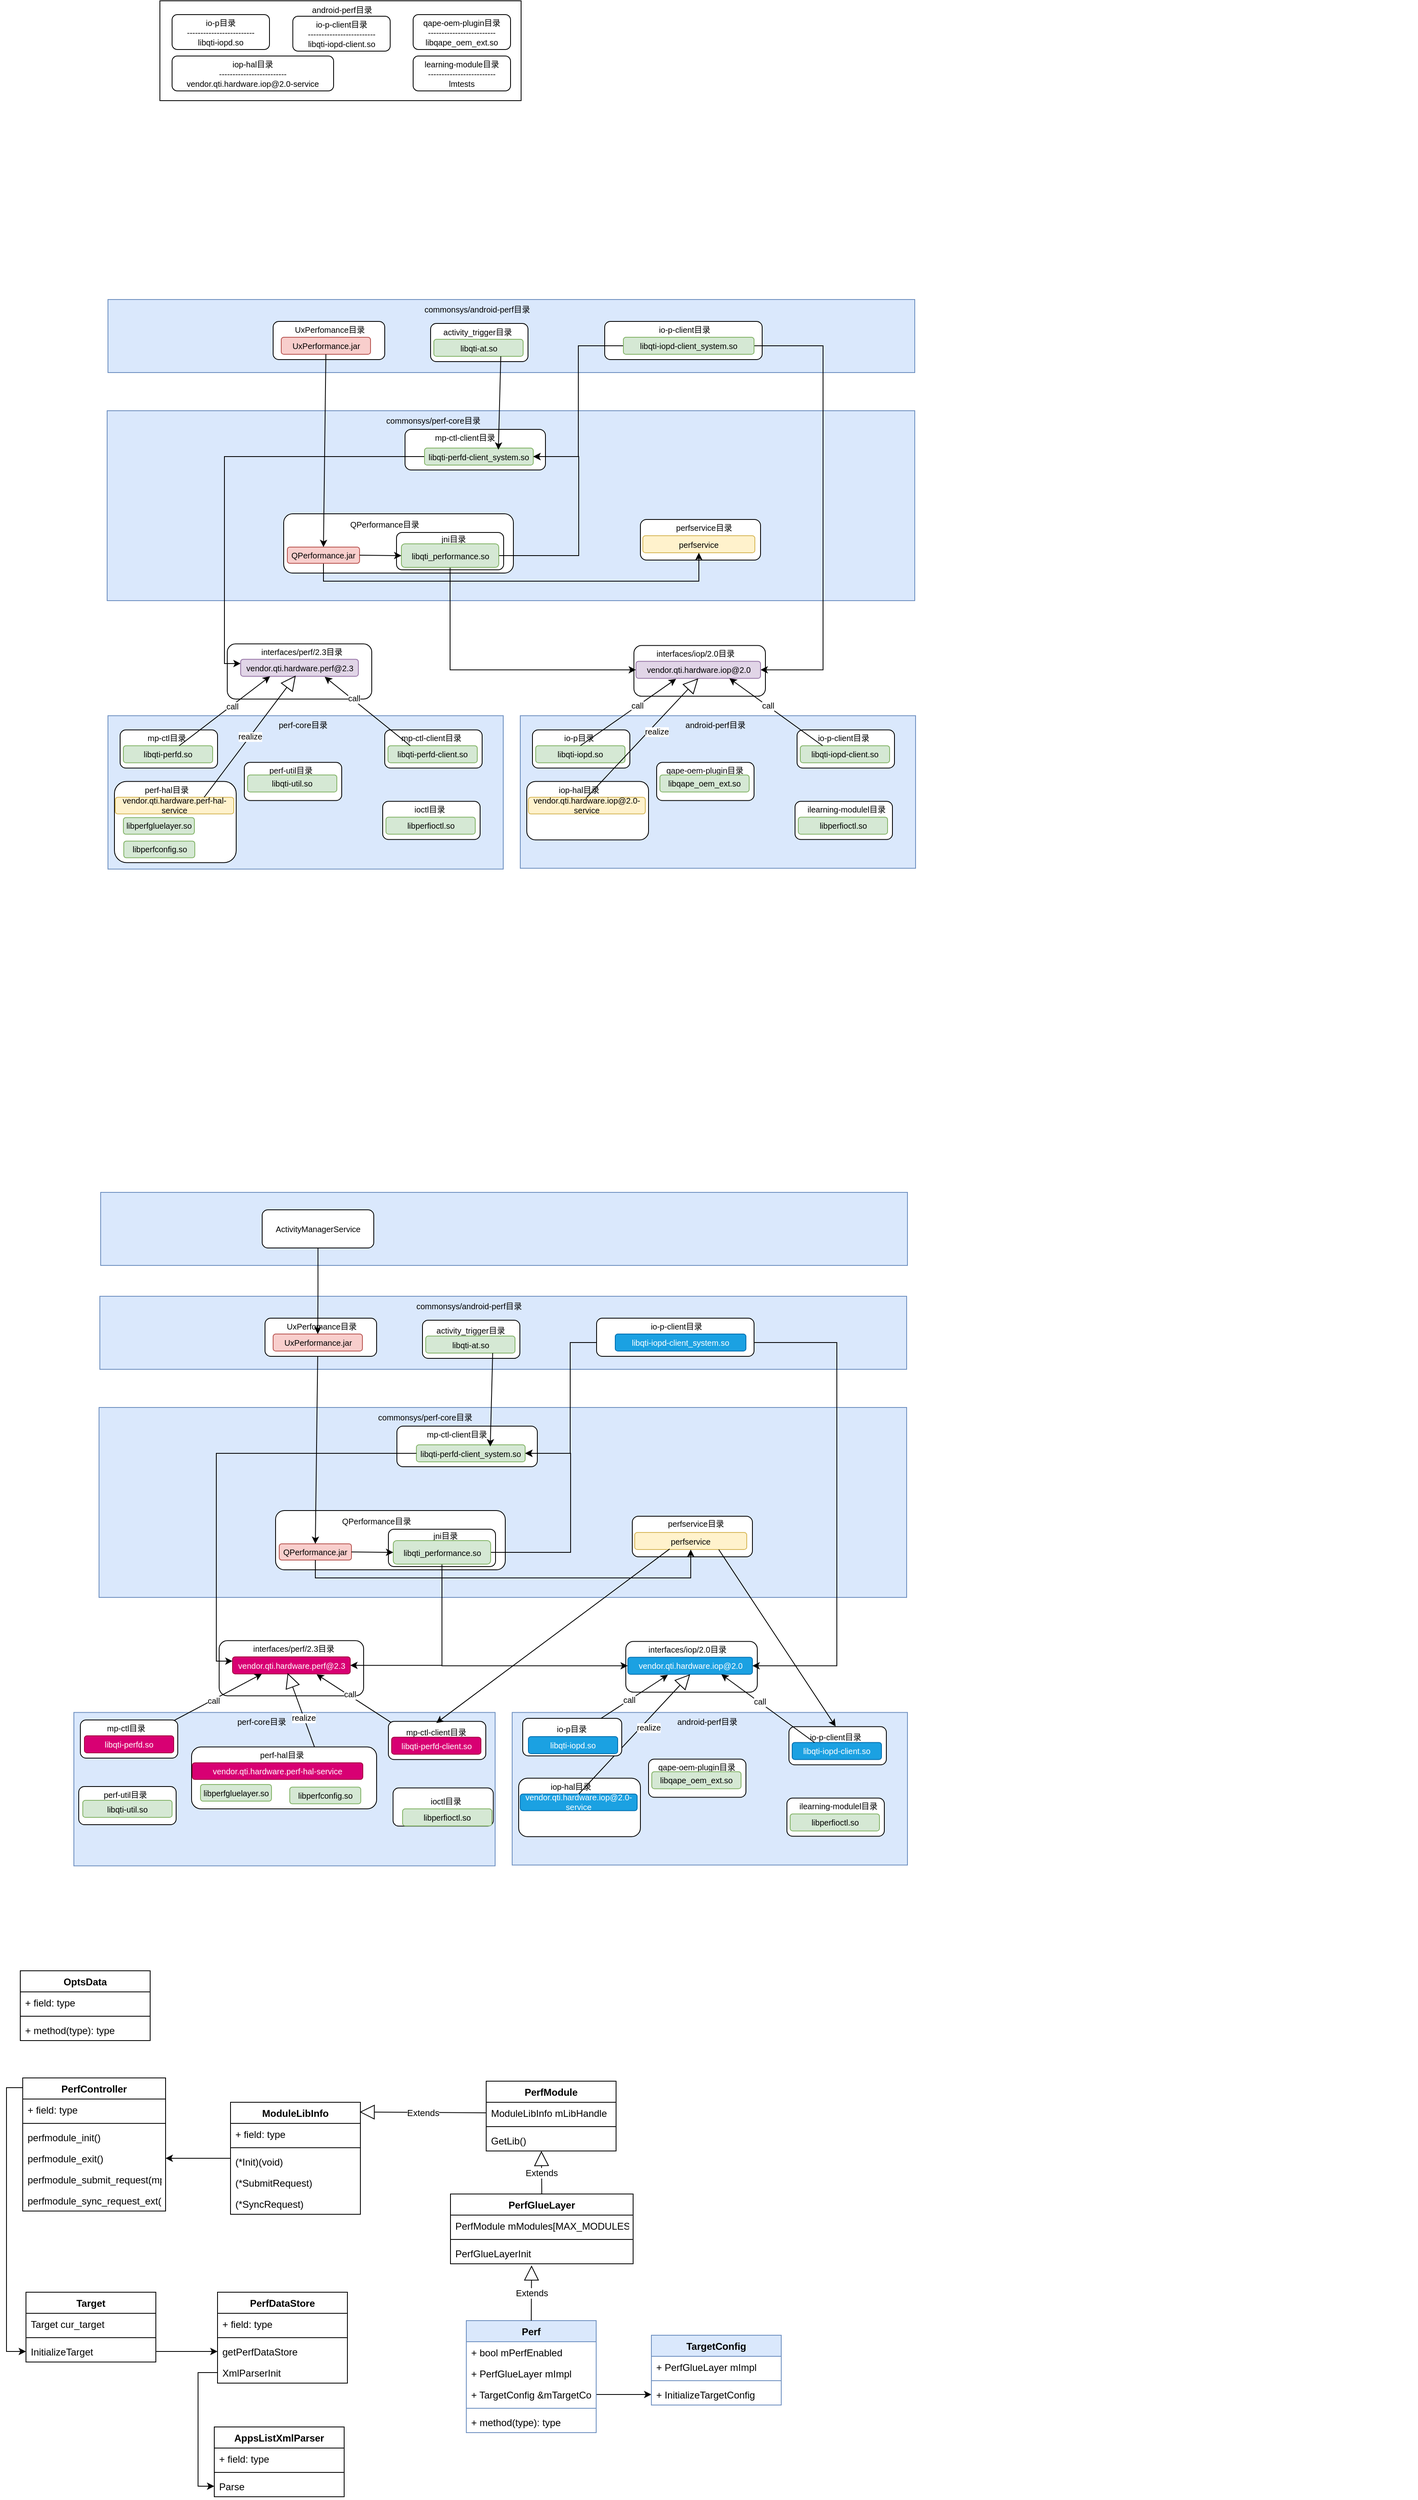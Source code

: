<mxfile version="21.2.9" type="github">
  <diagram name="第 1 页" id="LOrS9Zu_VuIdK76nyXHI">
    <mxGraphModel dx="2429" dy="1915" grid="0" gridSize="10" guides="1" tooltips="1" connect="1" arrows="1" fold="1" page="1" pageScale="1" pageWidth="827" pageHeight="1169" math="0" shadow="0">
      <root>
        <mxCell id="0" />
        <mxCell id="1" parent="0" />
        <mxCell id="Epsm7Be4OFFv0NL-WUl_-1" value="" style="rounded=0;whiteSpace=wrap;html=1;fontSize=10;fillColor=#dae8fc;strokeColor=#6c8ebf;" parent="1" vertex="1">
          <mxGeometry x="52" y="902" width="994" height="90" as="geometry" />
        </mxCell>
        <mxCell id="BJxtmZE1OANIkkmbHClj-128" value="" style="group" parent="1" vertex="1" connectable="0">
          <mxGeometry x="61" y="-566" width="1613" height="908" as="geometry" />
        </mxCell>
        <mxCell id="BJxtmZE1OANIkkmbHClj-96" value="" style="rounded=1;whiteSpace=wrap;html=1;fontSize=10;" parent="BJxtmZE1OANIkkmbHClj-128" vertex="1">
          <mxGeometry x="648" y="794.24" width="162" height="62.5" as="geometry" />
        </mxCell>
        <mxCell id="BJxtmZE1OANIkkmbHClj-71" value="" style="rounded=1;whiteSpace=wrap;html=1;fontSize=10;" parent="BJxtmZE1OANIkkmbHClj-128" vertex="1">
          <mxGeometry x="147" y="792.24" width="178" height="68" as="geometry" />
        </mxCell>
        <mxCell id="BJxtmZE1OANIkkmbHClj-29" value="" style="rounded=0;whiteSpace=wrap;html=1;fontSize=10;fillColor=#dae8fc;strokeColor=#6c8ebf;" parent="BJxtmZE1OANIkkmbHClj-128" vertex="1">
          <mxGeometry x="-1" y="505" width="995" height="234" as="geometry" />
        </mxCell>
        <mxCell id="BJxtmZE1OANIkkmbHClj-27" value="" style="rounded=0;whiteSpace=wrap;html=1;fontSize=10;fillColor=#dae8fc;strokeColor=#6c8ebf;" parent="BJxtmZE1OANIkkmbHClj-128" vertex="1">
          <mxGeometry y="368" width="994" height="90" as="geometry" />
        </mxCell>
        <mxCell id="BJxtmZE1OANIkkmbHClj-19" value="" style="rounded=0;whiteSpace=wrap;html=1;fontSize=10;" parent="BJxtmZE1OANIkkmbHClj-128" vertex="1">
          <mxGeometry x="64" width="445" height="123" as="geometry" />
        </mxCell>
        <mxCell id="BJxtmZE1OANIkkmbHClj-12" value="" style="rounded=0;whiteSpace=wrap;html=1;fontSize=10;fillColor=#dae8fc;strokeColor=#6c8ebf;" parent="BJxtmZE1OANIkkmbHClj-128" vertex="1">
          <mxGeometry y="880.74" width="487" height="189" as="geometry" />
        </mxCell>
        <mxCell id="BJxtmZE1OANIkkmbHClj-13" value="perf-core目录" style="text;html=1;strokeColor=none;fillColor=none;align=center;verticalAlign=middle;whiteSpace=wrap;rounded=0;fontSize=10;" parent="BJxtmZE1OANIkkmbHClj-128" vertex="1">
          <mxGeometry x="202" y="876.74" width="77" height="30" as="geometry" />
        </mxCell>
        <mxCell id="BJxtmZE1OANIkkmbHClj-14" value="&lt;div style=&quot;font-size: 10px;&quot;&gt;io-p目录&lt;/div&gt;&lt;div style=&quot;font-size: 10px;&quot;&gt;-------------------------&lt;br style=&quot;font-size: 10px;&quot;&gt;&lt;/div&gt;libqti-iopd.so" style="rounded=1;whiteSpace=wrap;html=1;fontSize=10;" parent="BJxtmZE1OANIkkmbHClj-128" vertex="1">
          <mxGeometry x="79" y="17" width="120" height="43" as="geometry" />
        </mxCell>
        <mxCell id="BJxtmZE1OANIkkmbHClj-15" value="&lt;div style=&quot;font-size: 10px;&quot;&gt;io-p-client目录&lt;/div&gt;&lt;div style=&quot;font-size: 10px;&quot;&gt;-------------------------&lt;br style=&quot;font-size: 10px;&quot;&gt;&lt;/div&gt;libqti-iopd-client.so" style="rounded=1;whiteSpace=wrap;html=1;fontSize=10;" parent="BJxtmZE1OANIkkmbHClj-128" vertex="1">
          <mxGeometry x="227.75" y="19" width="120" height="43" as="geometry" />
        </mxCell>
        <mxCell id="BJxtmZE1OANIkkmbHClj-16" value="&lt;div style=&quot;font-size: 10px;&quot;&gt;iop-hal目录&lt;/div&gt;&lt;div style=&quot;font-size: 10px;&quot;&gt;-------------------------&lt;br style=&quot;font-size: 10px;&quot;&gt;&lt;/div&gt;vendor.qti.hardware.iop@2.0-service" style="rounded=1;whiteSpace=wrap;html=1;fontSize=10;" parent="BJxtmZE1OANIkkmbHClj-128" vertex="1">
          <mxGeometry x="79" y="68" width="199" height="43" as="geometry" />
        </mxCell>
        <mxCell id="BJxtmZE1OANIkkmbHClj-17" value="&lt;div style=&quot;font-size: 10px;&quot;&gt;learning-module目录&lt;/div&gt;&lt;div style=&quot;font-size: 10px;&quot;&gt;-------------------------&lt;br style=&quot;font-size: 10px;&quot;&gt;&lt;/div&gt;lmtests" style="rounded=1;whiteSpace=wrap;html=1;fontSize=10;" parent="BJxtmZE1OANIkkmbHClj-128" vertex="1">
          <mxGeometry x="376" y="68" width="120" height="43" as="geometry" />
        </mxCell>
        <mxCell id="BJxtmZE1OANIkkmbHClj-18" value="&lt;div style=&quot;font-size: 10px;&quot;&gt;qape-oem-plugin目录&lt;/div&gt;&lt;div style=&quot;font-size: 10px;&quot;&gt;-------------------------&lt;br style=&quot;font-size: 10px;&quot;&gt;&lt;/div&gt;libqape_oem_ext.so" style="rounded=1;whiteSpace=wrap;html=1;fontSize=10;" parent="BJxtmZE1OANIkkmbHClj-128" vertex="1">
          <mxGeometry x="376" y="17" width="120" height="43" as="geometry" />
        </mxCell>
        <mxCell id="BJxtmZE1OANIkkmbHClj-20" value="android-perf目录" style="text;html=1;strokeColor=none;fillColor=none;align=center;verticalAlign=middle;whiteSpace=wrap;rounded=0;fontSize=10;" parent="BJxtmZE1OANIkkmbHClj-128" vertex="1">
          <mxGeometry x="241.5" width="92.5" height="21" as="geometry" />
        </mxCell>
        <mxCell id="BJxtmZE1OANIkkmbHClj-23" value="" style="rounded=1;whiteSpace=wrap;html=1;fontSize=10;" parent="BJxtmZE1OANIkkmbHClj-128" vertex="1">
          <mxGeometry x="397.5" y="397.5" width="120" height="47" as="geometry" />
        </mxCell>
        <mxCell id="BJxtmZE1OANIkkmbHClj-28" value="commonsys/android-perf目录" style="text;html=1;strokeColor=none;fillColor=none;align=center;verticalAlign=middle;whiteSpace=wrap;rounded=0;fontSize=10;" parent="BJxtmZE1OANIkkmbHClj-128" vertex="1">
          <mxGeometry x="371" y="365" width="168" height="30" as="geometry" />
        </mxCell>
        <mxCell id="BJxtmZE1OANIkkmbHClj-30" value="&lt;div style=&quot;font-size: 10px;&quot;&gt;&lt;br style=&quot;font-size: 10px;&quot;&gt;&lt;/div&gt;" style="rounded=1;whiteSpace=wrap;html=1;fontSize=10;" parent="BJxtmZE1OANIkkmbHClj-128" vertex="1">
          <mxGeometry x="366" y="528" width="173" height="50" as="geometry" />
        </mxCell>
        <mxCell id="BJxtmZE1OANIkkmbHClj-31" value="" style="rounded=1;whiteSpace=wrap;html=1;fontSize=10;" parent="BJxtmZE1OANIkkmbHClj-128" vertex="1">
          <mxGeometry x="656" y="639" width="148" height="50" as="geometry" />
        </mxCell>
        <mxCell id="BJxtmZE1OANIkkmbHClj-32" value="" style="rounded=1;whiteSpace=wrap;html=1;fontSize=10;" parent="BJxtmZE1OANIkkmbHClj-128" vertex="1">
          <mxGeometry x="216.5" y="632" width="283" height="73" as="geometry" />
        </mxCell>
        <mxCell id="BJxtmZE1OANIkkmbHClj-33" value="commonsys/perf-core目录" style="text;html=1;strokeColor=none;fillColor=none;align=center;verticalAlign=middle;whiteSpace=wrap;rounded=0;fontSize=10;" parent="BJxtmZE1OANIkkmbHClj-128" vertex="1">
          <mxGeometry x="317" y="502" width="168" height="30" as="geometry" />
        </mxCell>
        <mxCell id="BJxtmZE1OANIkkmbHClj-34" value="&lt;div style=&quot;font-size: 10px;&quot;&gt;QPerformance目录&lt;/div&gt;" style="text;html=1;strokeColor=none;fillColor=none;align=center;verticalAlign=middle;whiteSpace=wrap;rounded=0;fontSize=10;" parent="BJxtmZE1OANIkkmbHClj-128" vertex="1">
          <mxGeometry x="295.5" y="629" width="90" height="32" as="geometry" />
        </mxCell>
        <mxCell id="gRm9niKjADu2uUC6J8cT-8" style="edgeStyle=orthogonalEdgeStyle;rounded=0;orthogonalLoop=1;jettySize=auto;html=1;entryX=0;entryY=0.25;entryDx=0;entryDy=0;" parent="BJxtmZE1OANIkkmbHClj-128" source="BJxtmZE1OANIkkmbHClj-37" target="BJxtmZE1OANIkkmbHClj-73" edge="1">
          <mxGeometry relative="1" as="geometry" />
        </mxCell>
        <mxCell id="BJxtmZE1OANIkkmbHClj-37" value="libqti-perfd-client_system.so" style="rounded=1;whiteSpace=wrap;html=1;fontSize=10;fillColor=#d5e8d4;strokeColor=#82b366;" parent="BJxtmZE1OANIkkmbHClj-128" vertex="1">
          <mxGeometry x="390" y="551" width="134" height="21" as="geometry" />
        </mxCell>
        <mxCell id="BJxtmZE1OANIkkmbHClj-38" value="mp-ctl-client目录" style="text;html=1;strokeColor=none;fillColor=none;align=center;verticalAlign=middle;whiteSpace=wrap;rounded=0;fontSize=10;" parent="BJxtmZE1OANIkkmbHClj-128" vertex="1">
          <mxGeometry x="399" y="523" width="82" height="30" as="geometry" />
        </mxCell>
        <mxCell id="BJxtmZE1OANIkkmbHClj-39" value="perfservice目录" style="text;html=1;strokeColor=none;fillColor=none;align=center;verticalAlign=middle;whiteSpace=wrap;rounded=0;fontSize=10;" parent="BJxtmZE1OANIkkmbHClj-128" vertex="1">
          <mxGeometry x="697" y="634" width="74.5" height="30" as="geometry" />
        </mxCell>
        <mxCell id="BJxtmZE1OANIkkmbHClj-42" value="perfservice" style="rounded=1;whiteSpace=wrap;html=1;fontSize=10;fillColor=#fff2cc;strokeColor=#d6b656;" parent="BJxtmZE1OANIkkmbHClj-128" vertex="1">
          <mxGeometry x="659" y="659" width="138" height="21" as="geometry" />
        </mxCell>
        <mxCell id="BJxtmZE1OANIkkmbHClj-127" style="edgeStyle=orthogonalEdgeStyle;rounded=0;orthogonalLoop=1;jettySize=auto;html=1;entryX=0.5;entryY=1;entryDx=0;entryDy=0;fontSize=10;exitX=0.5;exitY=1;exitDx=0;exitDy=0;" parent="BJxtmZE1OANIkkmbHClj-128" source="BJxtmZE1OANIkkmbHClj-43" target="BJxtmZE1OANIkkmbHClj-42" edge="1">
          <mxGeometry relative="1" as="geometry">
            <Array as="points">
              <mxPoint x="266" y="715" />
              <mxPoint x="728" y="715" />
            </Array>
          </mxGeometry>
        </mxCell>
        <mxCell id="BJxtmZE1OANIkkmbHClj-43" value="QPerformance.jar" style="rounded=1;whiteSpace=wrap;html=1;fontSize=10;fillColor=#f8cecc;strokeColor=#b85450;" parent="BJxtmZE1OANIkkmbHClj-128" vertex="1">
          <mxGeometry x="221" y="673" width="89" height="20" as="geometry" />
        </mxCell>
        <mxCell id="BJxtmZE1OANIkkmbHClj-45" value="&lt;div style=&quot;font-size: 10px;&quot;&gt;activity_trigger目录&lt;/div&gt;" style="text;html=1;strokeColor=none;fillColor=none;align=center;verticalAlign=middle;whiteSpace=wrap;rounded=0;fontSize=10;" parent="BJxtmZE1OANIkkmbHClj-128" vertex="1">
          <mxGeometry x="410.5" y="392.5" width="89" height="30" as="geometry" />
        </mxCell>
        <mxCell id="BJxtmZE1OANIkkmbHClj-47" value="libqti-at.so" style="rounded=1;whiteSpace=wrap;html=1;fontSize=10;fillColor=#d5e8d4;strokeColor=#82b366;" parent="BJxtmZE1OANIkkmbHClj-128" vertex="1">
          <mxGeometry x="401.5" y="417" width="110" height="21" as="geometry" />
        </mxCell>
        <mxCell id="BJxtmZE1OANIkkmbHClj-49" value="" style="rounded=1;whiteSpace=wrap;html=1;fontSize=10;" parent="BJxtmZE1OANIkkmbHClj-128" vertex="1">
          <mxGeometry x="612" y="395" width="194" height="47" as="geometry" />
        </mxCell>
        <mxCell id="BJxtmZE1OANIkkmbHClj-50" value="&lt;div style=&quot;font-size: 10px;&quot;&gt;&lt;div style=&quot;font-size: 10px;&quot;&gt;io-p-client目录&lt;/div&gt;&lt;/div&gt;" style="text;html=1;strokeColor=none;fillColor=none;align=center;verticalAlign=middle;whiteSpace=wrap;rounded=0;fontSize=10;" parent="BJxtmZE1OANIkkmbHClj-128" vertex="1">
          <mxGeometry x="666" y="390" width="89" height="30" as="geometry" />
        </mxCell>
        <mxCell id="gRm9niKjADu2uUC6J8cT-3" style="edgeStyle=orthogonalEdgeStyle;rounded=0;orthogonalLoop=1;jettySize=auto;html=1;entryX=1;entryY=0.5;entryDx=0;entryDy=0;exitX=1;exitY=0.5;exitDx=0;exitDy=0;" parent="BJxtmZE1OANIkkmbHClj-128" source="BJxtmZE1OANIkkmbHClj-51" target="BJxtmZE1OANIkkmbHClj-98" edge="1">
          <mxGeometry relative="1" as="geometry">
            <Array as="points">
              <mxPoint x="881" y="425" />
              <mxPoint x="881" y="824" />
            </Array>
          </mxGeometry>
        </mxCell>
        <mxCell id="gRm9niKjADu2uUC6J8cT-6" style="edgeStyle=orthogonalEdgeStyle;rounded=0;orthogonalLoop=1;jettySize=auto;html=1;entryX=1;entryY=0.5;entryDx=0;entryDy=0;" parent="BJxtmZE1OANIkkmbHClj-128" source="BJxtmZE1OANIkkmbHClj-51" target="BJxtmZE1OANIkkmbHClj-37" edge="1">
          <mxGeometry relative="1" as="geometry" />
        </mxCell>
        <mxCell id="BJxtmZE1OANIkkmbHClj-51" value="libqti-iopd-client_system.so" style="rounded=1;whiteSpace=wrap;html=1;fontSize=10;fillColor=#d5e8d4;strokeColor=#82b366;" parent="BJxtmZE1OANIkkmbHClj-128" vertex="1">
          <mxGeometry x="635" y="414.5" width="161" height="21" as="geometry" />
        </mxCell>
        <mxCell id="BJxtmZE1OANIkkmbHClj-52" value="" style="rounded=1;whiteSpace=wrap;html=1;fontSize=10;" parent="BJxtmZE1OANIkkmbHClj-128" vertex="1">
          <mxGeometry x="203.5" y="395" width="137.5" height="47" as="geometry" />
        </mxCell>
        <mxCell id="BJxtmZE1OANIkkmbHClj-53" value="&lt;div style=&quot;font-size: 10px;&quot;&gt;&lt;div style=&quot;font-size: 10px;&quot;&gt;UxPerfomance目录&lt;/div&gt;&lt;/div&gt;" style="text;html=1;strokeColor=none;fillColor=none;align=center;verticalAlign=middle;whiteSpace=wrap;rounded=0;fontSize=10;" parent="BJxtmZE1OANIkkmbHClj-128" vertex="1">
          <mxGeometry x="216.5" y="390" width="112.5" height="30" as="geometry" />
        </mxCell>
        <mxCell id="BJxtmZE1OANIkkmbHClj-54" value="UxPerformance.jar" style="rounded=1;whiteSpace=wrap;html=1;fontSize=10;fillColor=#f8cecc;strokeColor=#b85450;" parent="BJxtmZE1OANIkkmbHClj-128" vertex="1">
          <mxGeometry x="213.5" y="414.5" width="110" height="21" as="geometry" />
        </mxCell>
        <mxCell id="BJxtmZE1OANIkkmbHClj-55" value="" style="rounded=1;whiteSpace=wrap;html=1;fontSize=10;" parent="BJxtmZE1OANIkkmbHClj-128" vertex="1">
          <mxGeometry x="15" y="898.24" width="120" height="47" as="geometry" />
        </mxCell>
        <mxCell id="BJxtmZE1OANIkkmbHClj-56" value="&lt;div style=&quot;font-size: 10px;&quot;&gt;&lt;div style=&quot;font-size: 10px;&quot;&gt;mp-ctl目录&lt;/div&gt;&lt;/div&gt;" style="text;html=1;strokeColor=none;fillColor=none;align=center;verticalAlign=middle;whiteSpace=wrap;rounded=0;fontSize=10;" parent="BJxtmZE1OANIkkmbHClj-128" vertex="1">
          <mxGeometry x="28" y="893.24" width="89" height="30" as="geometry" />
        </mxCell>
        <mxCell id="BJxtmZE1OANIkkmbHClj-57" value="&lt;div style=&quot;font-size: 10px;&quot;&gt;libqti-perfd.so&lt;/div&gt;" style="rounded=1;whiteSpace=wrap;html=1;fontSize=10;fillColor=#d5e8d4;strokeColor=#82b366;" parent="BJxtmZE1OANIkkmbHClj-128" vertex="1">
          <mxGeometry x="19" y="917.74" width="110" height="21" as="geometry" />
        </mxCell>
        <mxCell id="BJxtmZE1OANIkkmbHClj-58" value="" style="rounded=1;whiteSpace=wrap;html=1;fontSize=10;" parent="BJxtmZE1OANIkkmbHClj-128" vertex="1">
          <mxGeometry x="338.5" y="986.24" width="120" height="47" as="geometry" />
        </mxCell>
        <mxCell id="BJxtmZE1OANIkkmbHClj-59" value="&lt;div style=&quot;font-size: 10px;&quot;&gt;&lt;div style=&quot;font-size: 10px;&quot;&gt;ioctl目录&lt;/div&gt;&lt;/div&gt;" style="text;html=1;strokeColor=none;fillColor=none;align=center;verticalAlign=middle;whiteSpace=wrap;rounded=0;fontSize=10;" parent="BJxtmZE1OANIkkmbHClj-128" vertex="1">
          <mxGeometry x="351.5" y="981.24" width="89" height="30" as="geometry" />
        </mxCell>
        <mxCell id="BJxtmZE1OANIkkmbHClj-60" value="libperfioctl.so" style="rounded=1;whiteSpace=wrap;html=1;fontSize=10;fillColor=#d5e8d4;strokeColor=#82b366;" parent="BJxtmZE1OANIkkmbHClj-128" vertex="1">
          <mxGeometry x="342.5" y="1005.74" width="110" height="21" as="geometry" />
        </mxCell>
        <mxCell id="BJxtmZE1OANIkkmbHClj-61" value="" style="rounded=1;whiteSpace=wrap;html=1;fontSize=10;" parent="BJxtmZE1OANIkkmbHClj-128" vertex="1">
          <mxGeometry x="8" y="961.74" width="150" height="100" as="geometry" />
        </mxCell>
        <mxCell id="BJxtmZE1OANIkkmbHClj-62" value="&lt;div style=&quot;font-size: 10px;&quot;&gt;perf-hal目录&lt;/div&gt;" style="text;html=1;strokeColor=none;fillColor=none;align=center;verticalAlign=middle;whiteSpace=wrap;rounded=0;fontSize=10;" parent="BJxtmZE1OANIkkmbHClj-128" vertex="1">
          <mxGeometry x="28" y="956.74" width="89" height="30" as="geometry" />
        </mxCell>
        <mxCell id="BJxtmZE1OANIkkmbHClj-63" value="&lt;div style=&quot;font-size: 10px;&quot;&gt;libperfgluelayer.so&lt;/div&gt;" style="rounded=1;whiteSpace=wrap;html=1;fontSize=10;fillColor=#d5e8d4;strokeColor=#82b366;" parent="BJxtmZE1OANIkkmbHClj-128" vertex="1">
          <mxGeometry x="19" y="1006.24" width="87.5" height="20.5" as="geometry" />
        </mxCell>
        <mxCell id="BJxtmZE1OANIkkmbHClj-64" value="" style="rounded=1;whiteSpace=wrap;html=1;fontSize=10;" parent="BJxtmZE1OANIkkmbHClj-128" vertex="1">
          <mxGeometry x="168" y="938.24" width="120" height="47" as="geometry" />
        </mxCell>
        <mxCell id="BJxtmZE1OANIkkmbHClj-65" value="&lt;div style=&quot;font-size: 10px;&quot;&gt;perf-util目录&lt;/div&gt;" style="text;html=1;strokeColor=none;fillColor=none;align=center;verticalAlign=middle;whiteSpace=wrap;rounded=0;fontSize=10;" parent="BJxtmZE1OANIkkmbHClj-128" vertex="1">
          <mxGeometry x="181" y="933.24" width="89" height="30" as="geometry" />
        </mxCell>
        <mxCell id="BJxtmZE1OANIkkmbHClj-66" value="libqti-util.so" style="rounded=1;whiteSpace=wrap;html=1;fontSize=10;fillColor=#d5e8d4;strokeColor=#82b366;" parent="BJxtmZE1OANIkkmbHClj-128" vertex="1">
          <mxGeometry x="172" y="953.74" width="110" height="21" as="geometry" />
        </mxCell>
        <mxCell id="BJxtmZE1OANIkkmbHClj-67" value="" style="rounded=1;whiteSpace=wrap;html=1;fontSize=10;" parent="BJxtmZE1OANIkkmbHClj-128" vertex="1">
          <mxGeometry x="341" y="898.24" width="120" height="47" as="geometry" />
        </mxCell>
        <mxCell id="BJxtmZE1OANIkkmbHClj-68" value="&lt;div style=&quot;font-size: 10px;&quot;&gt;mp-ctl-client目录&lt;/div&gt;" style="text;html=1;strokeColor=none;fillColor=none;align=center;verticalAlign=middle;whiteSpace=wrap;rounded=0;fontSize=10;" parent="BJxtmZE1OANIkkmbHClj-128" vertex="1">
          <mxGeometry x="354" y="893.24" width="89" height="30" as="geometry" />
        </mxCell>
        <mxCell id="BJxtmZE1OANIkkmbHClj-69" value="&lt;div style=&quot;font-size: 10px;&quot;&gt;libqti-perfd-client.so&lt;/div&gt;" style="rounded=1;whiteSpace=wrap;html=1;fontSize=10;fillColor=#d5e8d4;strokeColor=#82b366;" parent="BJxtmZE1OANIkkmbHClj-128" vertex="1">
          <mxGeometry x="345" y="917.74" width="110" height="21" as="geometry" />
        </mxCell>
        <mxCell id="BJxtmZE1OANIkkmbHClj-70" value="libperfconfig.so" style="rounded=1;whiteSpace=wrap;html=1;fontSize=10;fillColor=#d5e8d4;strokeColor=#82b366;" parent="BJxtmZE1OANIkkmbHClj-128" vertex="1">
          <mxGeometry x="19.5" y="1035.24" width="87.5" height="20.5" as="geometry" />
        </mxCell>
        <mxCell id="BJxtmZE1OANIkkmbHClj-72" value="&lt;div style=&quot;font-size: 10px;&quot;&gt;interfaces/perf/2.3目录&lt;/div&gt;" style="text;html=1;strokeColor=none;fillColor=none;align=center;verticalAlign=middle;whiteSpace=wrap;rounded=0;fontSize=10;" parent="BJxtmZE1OANIkkmbHClj-128" vertex="1">
          <mxGeometry x="174" y="786.74" width="130" height="30" as="geometry" />
        </mxCell>
        <mxCell id="BJxtmZE1OANIkkmbHClj-73" value="vendor.qti.hardware.perf@2.3" style="rounded=1;whiteSpace=wrap;html=1;fontSize=10;fillColor=#e1d5e7;strokeColor=#9673a6;" parent="BJxtmZE1OANIkkmbHClj-128" vertex="1">
          <mxGeometry x="163.5" y="811.24" width="145" height="21" as="geometry" />
        </mxCell>
        <mxCell id="BJxtmZE1OANIkkmbHClj-74" value="" style="endArrow=classic;html=1;rounded=0;fontSize=10;entryX=0.25;entryY=1;entryDx=0;entryDy=0;" parent="BJxtmZE1OANIkkmbHClj-128" source="BJxtmZE1OANIkkmbHClj-57" target="BJxtmZE1OANIkkmbHClj-73" edge="1">
          <mxGeometry width="50" height="50" relative="1" as="geometry">
            <mxPoint x="40" y="840.74" as="sourcePoint" />
            <mxPoint x="90" y="790.74" as="targetPoint" />
          </mxGeometry>
        </mxCell>
        <mxCell id="BJxtmZE1OANIkkmbHClj-126" value="call" style="edgeLabel;html=1;align=center;verticalAlign=middle;resizable=0;points=[];fontSize=10;" parent="BJxtmZE1OANIkkmbHClj-74" vertex="1" connectable="0">
          <mxGeometry x="0.158" y="-1" relative="1" as="geometry">
            <mxPoint as="offset" />
          </mxGeometry>
        </mxCell>
        <mxCell id="BJxtmZE1OANIkkmbHClj-77" value="" style="endArrow=classic;html=1;rounded=0;fontSize=10;exitX=0.25;exitY=0;exitDx=0;exitDy=0;entryX=0.714;entryY=1.024;entryDx=0;entryDy=0;entryPerimeter=0;" parent="BJxtmZE1OANIkkmbHClj-128" source="BJxtmZE1OANIkkmbHClj-69" target="BJxtmZE1OANIkkmbHClj-73" edge="1">
          <mxGeometry width="50" height="50" relative="1" as="geometry">
            <mxPoint x="531" y="849.74" as="sourcePoint" />
            <mxPoint x="581" y="799.74" as="targetPoint" />
          </mxGeometry>
        </mxCell>
        <mxCell id="BJxtmZE1OANIkkmbHClj-125" value="call" style="edgeLabel;html=1;align=center;verticalAlign=middle;resizable=0;points=[];fontSize=10;" parent="BJxtmZE1OANIkkmbHClj-77" vertex="1" connectable="0">
          <mxGeometry x="0.346" y="-2" relative="1" as="geometry">
            <mxPoint as="offset" />
          </mxGeometry>
        </mxCell>
        <mxCell id="BJxtmZE1OANIkkmbHClj-78" value="" style="rounded=0;whiteSpace=wrap;html=1;fontSize=10;fillColor=#dae8fc;strokeColor=#6c8ebf;" parent="BJxtmZE1OANIkkmbHClj-128" vertex="1">
          <mxGeometry x="508" y="880.74" width="487" height="188" as="geometry" />
        </mxCell>
        <mxCell id="BJxtmZE1OANIkkmbHClj-79" value="android-perf目录" style="text;html=1;strokeColor=none;fillColor=none;align=center;verticalAlign=middle;whiteSpace=wrap;rounded=0;fontSize=10;" parent="BJxtmZE1OANIkkmbHClj-128" vertex="1">
          <mxGeometry x="710" y="876.74" width="77" height="30" as="geometry" />
        </mxCell>
        <mxCell id="BJxtmZE1OANIkkmbHClj-80" value="" style="rounded=1;whiteSpace=wrap;html=1;fontSize=10;" parent="BJxtmZE1OANIkkmbHClj-128" vertex="1">
          <mxGeometry x="523" y="898.24" width="120" height="47" as="geometry" />
        </mxCell>
        <mxCell id="BJxtmZE1OANIkkmbHClj-81" value="&lt;div style=&quot;font-size: 10px;&quot;&gt;&lt;div style=&quot;font-size: 10px;&quot;&gt;io-p目录&lt;/div&gt;&lt;/div&gt;" style="text;html=1;strokeColor=none;fillColor=none;align=center;verticalAlign=middle;whiteSpace=wrap;rounded=0;fontSize=10;" parent="BJxtmZE1OANIkkmbHClj-128" vertex="1">
          <mxGeometry x="536" y="893.24" width="89" height="30" as="geometry" />
        </mxCell>
        <mxCell id="BJxtmZE1OANIkkmbHClj-82" value="libqti-iopd.so" style="rounded=1;whiteSpace=wrap;html=1;fontSize=10;fillColor=#d5e8d4;strokeColor=#82b366;" parent="BJxtmZE1OANIkkmbHClj-128" vertex="1">
          <mxGeometry x="527" y="917.74" width="110" height="21" as="geometry" />
        </mxCell>
        <mxCell id="BJxtmZE1OANIkkmbHClj-83" value="" style="rounded=1;whiteSpace=wrap;html=1;fontSize=10;" parent="BJxtmZE1OANIkkmbHClj-128" vertex="1">
          <mxGeometry x="846.5" y="986.24" width="120" height="47" as="geometry" />
        </mxCell>
        <mxCell id="BJxtmZE1OANIkkmbHClj-84" value="&lt;div style=&quot;font-size: 10px;&quot;&gt;&lt;div style=&quot;font-size: 10px;&quot;&gt;ilearning-modulel目录&lt;/div&gt;&lt;/div&gt;" style="text;html=1;strokeColor=none;fillColor=none;align=center;verticalAlign=middle;whiteSpace=wrap;rounded=0;fontSize=10;" parent="BJxtmZE1OANIkkmbHClj-128" vertex="1">
          <mxGeometry x="859.5" y="981.24" width="99.5" height="30" as="geometry" />
        </mxCell>
        <mxCell id="BJxtmZE1OANIkkmbHClj-85" value="libperfioctl.so" style="rounded=1;whiteSpace=wrap;html=1;fontSize=10;fillColor=#d5e8d4;strokeColor=#82b366;" parent="BJxtmZE1OANIkkmbHClj-128" vertex="1">
          <mxGeometry x="850.5" y="1005.74" width="110" height="21" as="geometry" />
        </mxCell>
        <mxCell id="BJxtmZE1OANIkkmbHClj-86" value="" style="rounded=1;whiteSpace=wrap;html=1;fontSize=10;" parent="BJxtmZE1OANIkkmbHClj-128" vertex="1">
          <mxGeometry x="516" y="961.74" width="150" height="72" as="geometry" />
        </mxCell>
        <mxCell id="BJxtmZE1OANIkkmbHClj-87" value="&lt;div style=&quot;font-size: 10px;&quot;&gt;iop-hal目录&lt;/div&gt;" style="text;html=1;strokeColor=none;fillColor=none;align=center;verticalAlign=middle;whiteSpace=wrap;rounded=0;fontSize=10;" parent="BJxtmZE1OANIkkmbHClj-128" vertex="1">
          <mxGeometry x="536" y="956.74" width="89" height="30" as="geometry" />
        </mxCell>
        <mxCell id="BJxtmZE1OANIkkmbHClj-88" value="vendor.qti.hardware.iop@2.0-service" style="rounded=1;whiteSpace=wrap;html=1;fontSize=10;fillColor=#fff2cc;strokeColor=#d6b656;" parent="BJxtmZE1OANIkkmbHClj-128" vertex="1">
          <mxGeometry x="518" y="981.24" width="144" height="20.5" as="geometry" />
        </mxCell>
        <mxCell id="BJxtmZE1OANIkkmbHClj-89" value="" style="rounded=1;whiteSpace=wrap;html=1;fontSize=10;" parent="BJxtmZE1OANIkkmbHClj-128" vertex="1">
          <mxGeometry x="676" y="938.24" width="120" height="47" as="geometry" />
        </mxCell>
        <mxCell id="BJxtmZE1OANIkkmbHClj-90" value="&lt;div style=&quot;font-size: 10px;&quot;&gt;qape-oem-plugin目录&lt;/div&gt;" style="text;html=1;strokeColor=none;fillColor=none;align=center;verticalAlign=middle;whiteSpace=wrap;rounded=0;fontSize=10;" parent="BJxtmZE1OANIkkmbHClj-128" vertex="1">
          <mxGeometry x="684" y="933.24" width="103" height="30" as="geometry" />
        </mxCell>
        <mxCell id="BJxtmZE1OANIkkmbHClj-91" value="libqape_oem_ext.so" style="rounded=1;whiteSpace=wrap;html=1;fontSize=10;fillColor=#d5e8d4;strokeColor=#82b366;" parent="BJxtmZE1OANIkkmbHClj-128" vertex="1">
          <mxGeometry x="680" y="953.74" width="110" height="21" as="geometry" />
        </mxCell>
        <mxCell id="BJxtmZE1OANIkkmbHClj-92" value="" style="rounded=1;whiteSpace=wrap;html=1;fontSize=10;" parent="BJxtmZE1OANIkkmbHClj-128" vertex="1">
          <mxGeometry x="849" y="898.24" width="120" height="47" as="geometry" />
        </mxCell>
        <mxCell id="BJxtmZE1OANIkkmbHClj-93" value="&lt;div style=&quot;font-size: 10px;&quot;&gt;io-p-client目录&lt;/div&gt;" style="text;html=1;strokeColor=none;fillColor=none;align=center;verticalAlign=middle;whiteSpace=wrap;rounded=0;fontSize=10;" parent="BJxtmZE1OANIkkmbHClj-128" vertex="1">
          <mxGeometry x="862" y="893.24" width="89" height="30" as="geometry" />
        </mxCell>
        <mxCell id="BJxtmZE1OANIkkmbHClj-94" value="libqti-iopd-client.so" style="rounded=1;whiteSpace=wrap;html=1;fontSize=10;fillColor=#d5e8d4;strokeColor=#82b366;" parent="BJxtmZE1OANIkkmbHClj-128" vertex="1">
          <mxGeometry x="853" y="917.74" width="110" height="21" as="geometry" />
        </mxCell>
        <mxCell id="BJxtmZE1OANIkkmbHClj-97" value="&lt;div style=&quot;font-size: 10px;&quot;&gt;interfaces/iop/2.0目录&lt;/div&gt;" style="text;html=1;strokeColor=none;fillColor=none;align=center;verticalAlign=middle;whiteSpace=wrap;rounded=0;fontSize=10;" parent="BJxtmZE1OANIkkmbHClj-128" vertex="1">
          <mxGeometry x="661" y="789.24" width="126" height="30" as="geometry" />
        </mxCell>
        <mxCell id="BJxtmZE1OANIkkmbHClj-98" value="vendor.qti.hardware.iop@2.0" style="rounded=1;whiteSpace=wrap;html=1;fontSize=10;fillColor=#e1d5e7;strokeColor=#9673a6;" parent="BJxtmZE1OANIkkmbHClj-128" vertex="1">
          <mxGeometry x="650.5" y="813.74" width="153.5" height="21" as="geometry" />
        </mxCell>
        <mxCell id="BJxtmZE1OANIkkmbHClj-99" value="" style="endArrow=classic;html=1;rounded=0;fontSize=10;exitX=0.5;exitY=0;exitDx=0;exitDy=0;entryX=0.322;entryY=1.032;entryDx=0;entryDy=0;entryPerimeter=0;" parent="BJxtmZE1OANIkkmbHClj-128" source="BJxtmZE1OANIkkmbHClj-82" target="BJxtmZE1OANIkkmbHClj-98" edge="1">
          <mxGeometry width="50" height="50" relative="1" as="geometry">
            <mxPoint x="542" y="831.74" as="sourcePoint" />
            <mxPoint x="592" y="781.74" as="targetPoint" />
          </mxGeometry>
        </mxCell>
        <mxCell id="BJxtmZE1OANIkkmbHClj-124" value="call" style="edgeLabel;html=1;align=center;verticalAlign=middle;resizable=0;points=[];fontSize=10;" parent="BJxtmZE1OANIkkmbHClj-99" vertex="1" connectable="0">
          <mxGeometry x="0.187" y="1" relative="1" as="geometry">
            <mxPoint as="offset" />
          </mxGeometry>
        </mxCell>
        <mxCell id="BJxtmZE1OANIkkmbHClj-100" value="" style="endArrow=classic;html=1;rounded=0;fontSize=10;exitX=0.25;exitY=0;exitDx=0;exitDy=0;entryX=0.75;entryY=1;entryDx=0;entryDy=0;" parent="BJxtmZE1OANIkkmbHClj-128" source="BJxtmZE1OANIkkmbHClj-94" target="BJxtmZE1OANIkkmbHClj-98" edge="1">
          <mxGeometry width="50" height="50" relative="1" as="geometry">
            <mxPoint x="949" y="835.74" as="sourcePoint" />
            <mxPoint x="999" y="785.74" as="targetPoint" />
          </mxGeometry>
        </mxCell>
        <mxCell id="BJxtmZE1OANIkkmbHClj-123" value="call" style="edgeLabel;html=1;align=center;verticalAlign=middle;resizable=0;points=[];fontSize=10;" parent="BJxtmZE1OANIkkmbHClj-100" vertex="1" connectable="0">
          <mxGeometry x="0.195" y="-1" relative="1" as="geometry">
            <mxPoint as="offset" />
          </mxGeometry>
        </mxCell>
        <mxCell id="BJxtmZE1OANIkkmbHClj-102" value="vendor.qti.hardware.perf-hal-service" style="rounded=1;whiteSpace=wrap;html=1;fontSize=10;fillColor=#fff2cc;strokeColor=#d6b656;" parent="BJxtmZE1OANIkkmbHClj-128" vertex="1">
          <mxGeometry x="9" y="981.24" width="146" height="20.5" as="geometry" />
        </mxCell>
        <mxCell id="BJxtmZE1OANIkkmbHClj-103" value="realize" style="endArrow=block;endSize=16;endFill=0;html=1;rounded=0;fontSize=10;exitX=0.5;exitY=0;exitDx=0;exitDy=0;entryX=0.5;entryY=1;entryDx=0;entryDy=0;" parent="BJxtmZE1OANIkkmbHClj-128" source="BJxtmZE1OANIkkmbHClj-88" target="BJxtmZE1OANIkkmbHClj-98" edge="1">
          <mxGeometry x="0.181" y="-7" width="160" relative="1" as="geometry">
            <mxPoint x="551" y="1113.74" as="sourcePoint" />
            <mxPoint x="711" y="1113.74" as="targetPoint" />
            <mxPoint as="offset" />
          </mxGeometry>
        </mxCell>
        <mxCell id="BJxtmZE1OANIkkmbHClj-104" value="realize" style="endArrow=block;endSize=16;endFill=0;html=1;rounded=0;fontSize=10;exitX=0.75;exitY=0;exitDx=0;exitDy=0;entryX=0.468;entryY=0.952;entryDx=0;entryDy=0;entryPerimeter=0;" parent="BJxtmZE1OANIkkmbHClj-128" source="BJxtmZE1OANIkkmbHClj-102" target="BJxtmZE1OANIkkmbHClj-73" edge="1">
          <mxGeometry width="160" relative="1" as="geometry">
            <mxPoint x="142" y="1136.74" as="sourcePoint" />
            <mxPoint x="302" y="1136.74" as="targetPoint" />
          </mxGeometry>
        </mxCell>
        <mxCell id="BJxtmZE1OANIkkmbHClj-106" value="" style="endArrow=classic;html=1;rounded=0;fontSize=10;exitX=0.75;exitY=1;exitDx=0;exitDy=0;entryX=1;entryY=1;entryDx=0;entryDy=0;" parent="BJxtmZE1OANIkkmbHClj-128" source="BJxtmZE1OANIkkmbHClj-47" target="BJxtmZE1OANIkkmbHClj-38" edge="1">
          <mxGeometry width="50" height="50" relative="1" as="geometry">
            <mxPoint x="372" y="393" as="sourcePoint" />
            <mxPoint x="422" y="343" as="targetPoint" />
          </mxGeometry>
        </mxCell>
        <mxCell id="BJxtmZE1OANIkkmbHClj-109" value="" style="endArrow=classic;html=1;rounded=0;fontSize=10;exitX=0.5;exitY=1;exitDx=0;exitDy=0;entryX=0.5;entryY=0;entryDx=0;entryDy=0;" parent="BJxtmZE1OANIkkmbHClj-128" source="BJxtmZE1OANIkkmbHClj-54" target="BJxtmZE1OANIkkmbHClj-43" edge="1">
          <mxGeometry width="50" height="50" relative="1" as="geometry">
            <mxPoint x="816" y="473" as="sourcePoint" />
            <mxPoint x="866" y="423" as="targetPoint" />
          </mxGeometry>
        </mxCell>
        <mxCell id="BJxtmZE1OANIkkmbHClj-111" value="" style="rounded=1;whiteSpace=wrap;html=1;fontSize=10;" parent="BJxtmZE1OANIkkmbHClj-128" vertex="1">
          <mxGeometry x="355.5" y="655" width="132" height="46" as="geometry" />
        </mxCell>
        <mxCell id="BJxtmZE1OANIkkmbHClj-113" value="jni目录" style="text;html=1;strokeColor=none;fillColor=none;align=center;verticalAlign=middle;whiteSpace=wrap;rounded=0;fontSize=10;" parent="BJxtmZE1OANIkkmbHClj-128" vertex="1">
          <mxGeometry x="396.0" y="654" width="60" height="18" as="geometry" />
        </mxCell>
        <mxCell id="BJxtmZE1OANIkkmbHClj-119" style="edgeStyle=orthogonalEdgeStyle;rounded=0;orthogonalLoop=1;jettySize=auto;html=1;fontSize=10;entryX=1;entryY=0.5;entryDx=0;entryDy=0;" parent="BJxtmZE1OANIkkmbHClj-128" source="BJxtmZE1OANIkkmbHClj-115" target="BJxtmZE1OANIkkmbHClj-37" edge="1">
          <mxGeometry relative="1" as="geometry">
            <Array as="points">
              <mxPoint x="580" y="684" />
              <mxPoint x="580" y="562" />
            </Array>
          </mxGeometry>
        </mxCell>
        <mxCell id="gRm9niKjADu2uUC6J8cT-5" style="edgeStyle=orthogonalEdgeStyle;rounded=0;orthogonalLoop=1;jettySize=auto;html=1;entryX=0;entryY=0.5;entryDx=0;entryDy=0;" parent="BJxtmZE1OANIkkmbHClj-128" source="BJxtmZE1OANIkkmbHClj-115" target="BJxtmZE1OANIkkmbHClj-98" edge="1">
          <mxGeometry relative="1" as="geometry">
            <Array as="points">
              <mxPoint x="422" y="824" />
            </Array>
          </mxGeometry>
        </mxCell>
        <mxCell id="BJxtmZE1OANIkkmbHClj-115" value="libqti_performance.so" style="rounded=1;whiteSpace=wrap;html=1;fontSize=10;fillColor=#d5e8d4;strokeColor=#82b366;" parent="BJxtmZE1OANIkkmbHClj-128" vertex="1">
          <mxGeometry x="361.5" y="669" width="120" height="29" as="geometry" />
        </mxCell>
        <mxCell id="BJxtmZE1OANIkkmbHClj-117" value="" style="endArrow=classic;html=1;rounded=0;fontSize=10;exitX=1;exitY=0.5;exitDx=0;exitDy=0;entryX=0;entryY=0.5;entryDx=0;entryDy=0;" parent="BJxtmZE1OANIkkmbHClj-128" source="BJxtmZE1OANIkkmbHClj-43" target="BJxtmZE1OANIkkmbHClj-115" edge="1">
          <mxGeometry width="50" height="50" relative="1" as="geometry">
            <mxPoint x="-140.5" y="589" as="sourcePoint" />
            <mxPoint x="-90.5" y="539" as="targetPoint" />
          </mxGeometry>
        </mxCell>
        <mxCell id="4ueyB9Q912uNRuG1QaPG-96" value="" style="rounded=1;whiteSpace=wrap;html=1;fontSize=10;" parent="1" vertex="1">
          <mxGeometry x="699" y="1455.24" width="162" height="62.5" as="geometry" />
        </mxCell>
        <mxCell id="4ueyB9Q912uNRuG1QaPG-97" value="" style="rounded=1;whiteSpace=wrap;html=1;fontSize=10;" parent="1" vertex="1">
          <mxGeometry x="198" y="1454.24" width="178" height="68" as="geometry" />
        </mxCell>
        <mxCell id="4ueyB9Q912uNRuG1QaPG-98" value="" style="rounded=0;whiteSpace=wrap;html=1;fontSize=10;fillColor=#dae8fc;strokeColor=#6c8ebf;" parent="1" vertex="1">
          <mxGeometry x="50" y="1167" width="995" height="234" as="geometry" />
        </mxCell>
        <mxCell id="4ueyB9Q912uNRuG1QaPG-99" value="" style="rounded=0;whiteSpace=wrap;html=1;fontSize=10;fillColor=#dae8fc;strokeColor=#6c8ebf;" parent="1" vertex="1">
          <mxGeometry x="51" y="1030" width="994" height="90" as="geometry" />
        </mxCell>
        <mxCell id="4ueyB9Q912uNRuG1QaPG-100" value="" style="rounded=0;whiteSpace=wrap;html=1;fontSize=10;fillColor=#dae8fc;strokeColor=#6c8ebf;" parent="1" vertex="1">
          <mxGeometry x="19" y="1542.74" width="519" height="189" as="geometry" />
        </mxCell>
        <mxCell id="4ueyB9Q912uNRuG1QaPG-101" value="perf-core目录" style="text;html=1;strokeColor=none;fillColor=none;align=center;verticalAlign=middle;whiteSpace=wrap;rounded=0;fontSize=10;" parent="1" vertex="1">
          <mxGeometry x="212" y="1538.74" width="77" height="30" as="geometry" />
        </mxCell>
        <mxCell id="4ueyB9Q912uNRuG1QaPG-102" value="" style="rounded=1;whiteSpace=wrap;html=1;fontSize=10;" parent="1" vertex="1">
          <mxGeometry x="448.5" y="1059.5" width="120" height="47" as="geometry" />
        </mxCell>
        <mxCell id="4ueyB9Q912uNRuG1QaPG-103" value="commonsys/android-perf目录" style="text;html=1;strokeColor=none;fillColor=none;align=center;verticalAlign=middle;whiteSpace=wrap;rounded=0;fontSize=10;" parent="1" vertex="1">
          <mxGeometry x="422" y="1027" width="168" height="30" as="geometry" />
        </mxCell>
        <mxCell id="4ueyB9Q912uNRuG1QaPG-104" value="&lt;div style=&quot;font-size: 10px;&quot;&gt;&lt;br style=&quot;font-size: 10px;&quot;&gt;&lt;/div&gt;" style="rounded=1;whiteSpace=wrap;html=1;fontSize=10;" parent="1" vertex="1">
          <mxGeometry x="417" y="1190" width="173" height="50" as="geometry" />
        </mxCell>
        <mxCell id="4ueyB9Q912uNRuG1QaPG-106" value="" style="rounded=1;whiteSpace=wrap;html=1;fontSize=10;" parent="1" vertex="1">
          <mxGeometry x="267.5" y="1294" width="283" height="73" as="geometry" />
        </mxCell>
        <mxCell id="4ueyB9Q912uNRuG1QaPG-107" value="commonsys/perf-core目录" style="text;html=1;strokeColor=none;fillColor=none;align=center;verticalAlign=middle;whiteSpace=wrap;rounded=0;fontSize=10;" parent="1" vertex="1">
          <mxGeometry x="368" y="1164" width="168" height="30" as="geometry" />
        </mxCell>
        <mxCell id="4ueyB9Q912uNRuG1QaPG-108" value="&lt;div style=&quot;font-size: 10px;&quot;&gt;QPerformance目录&lt;/div&gt;" style="text;html=1;strokeColor=none;fillColor=none;align=center;verticalAlign=middle;whiteSpace=wrap;rounded=0;fontSize=10;" parent="1" vertex="1">
          <mxGeometry x="346.5" y="1291" width="90" height="32" as="geometry" />
        </mxCell>
        <mxCell id="4ueyB9Q912uNRuG1QaPG-110" value="libqti-perfd-client_system.so" style="rounded=1;whiteSpace=wrap;html=1;fontSize=10;fillColor=#d5e8d4;strokeColor=#82b366;" parent="1" vertex="1">
          <mxGeometry x="441" y="1213" width="134" height="21" as="geometry" />
        </mxCell>
        <mxCell id="4ueyB9Q912uNRuG1QaPG-111" value="mp-ctl-client目录" style="text;html=1;strokeColor=none;fillColor=none;align=center;verticalAlign=middle;whiteSpace=wrap;rounded=0;fontSize=10;" parent="1" vertex="1">
          <mxGeometry x="450" y="1185" width="82" height="30" as="geometry" />
        </mxCell>
        <mxCell id="4ueyB9Q912uNRuG1QaPG-115" value="QPerformance.jar" style="rounded=1;whiteSpace=wrap;html=1;fontSize=10;fillColor=#f8cecc;strokeColor=#b85450;" parent="1" vertex="1">
          <mxGeometry x="272" y="1335" width="89" height="20" as="geometry" />
        </mxCell>
        <mxCell id="4ueyB9Q912uNRuG1QaPG-116" value="&lt;div style=&quot;font-size: 10px;&quot;&gt;activity_trigger目录&lt;/div&gt;" style="text;html=1;strokeColor=none;fillColor=none;align=center;verticalAlign=middle;whiteSpace=wrap;rounded=0;fontSize=10;" parent="1" vertex="1">
          <mxGeometry x="450.75" y="1057" width="113.5" height="30" as="geometry" />
        </mxCell>
        <mxCell id="4ueyB9Q912uNRuG1QaPG-117" value="libqti-at.so" style="rounded=1;whiteSpace=wrap;html=1;fontSize=10;fillColor=#d5e8d4;strokeColor=#82b366;" parent="1" vertex="1">
          <mxGeometry x="452.5" y="1079" width="110" height="21" as="geometry" />
        </mxCell>
        <mxCell id="4ueyB9Q912uNRuG1QaPG-121" style="edgeStyle=orthogonalEdgeStyle;rounded=0;orthogonalLoop=1;jettySize=auto;html=1;entryX=1;entryY=0.5;entryDx=0;entryDy=0;" parent="1" source="4ueyB9Q912uNRuG1QaPG-122" target="4ueyB9Q912uNRuG1QaPG-110" edge="1">
          <mxGeometry relative="1" as="geometry" />
        </mxCell>
        <mxCell id="4ueyB9Q912uNRuG1QaPG-129" value="" style="rounded=1;whiteSpace=wrap;html=1;fontSize=10;" parent="1" vertex="1">
          <mxGeometry x="412.25" y="1635.74" width="123.5" height="47" as="geometry" />
        </mxCell>
        <mxCell id="4ueyB9Q912uNRuG1QaPG-142" value="&lt;div style=&quot;font-size: 10px;&quot;&gt;interfaces/perf/2.3目录&lt;/div&gt;" style="text;html=1;strokeColor=none;fillColor=none;align=center;verticalAlign=middle;whiteSpace=wrap;rounded=0;fontSize=10;" parent="1" vertex="1">
          <mxGeometry x="225" y="1448.74" width="130" height="30" as="geometry" />
        </mxCell>
        <mxCell id="4ueyB9Q912uNRuG1QaPG-143" value="vendor.qti.hardware.perf@2.3" style="rounded=1;whiteSpace=wrap;html=1;fontSize=10;fillColor=#d80073;strokeColor=#A50040;fontColor=#ffffff;" parent="1" vertex="1">
          <mxGeometry x="214.5" y="1474.24" width="145" height="21" as="geometry" />
        </mxCell>
        <mxCell id="4ueyB9Q912uNRuG1QaPG-144" value="" style="endArrow=classic;html=1;rounded=0;fontSize=10;entryX=0.25;entryY=1;entryDx=0;entryDy=0;" parent="1" source="4ueyB9Q912uNRuG1QaPG-128" target="4ueyB9Q912uNRuG1QaPG-143" edge="1">
          <mxGeometry width="50" height="50" relative="1" as="geometry">
            <mxPoint x="91" y="1502.74" as="sourcePoint" />
            <mxPoint x="141" y="1452.74" as="targetPoint" />
          </mxGeometry>
        </mxCell>
        <mxCell id="4ueyB9Q912uNRuG1QaPG-145" value="call" style="edgeLabel;html=1;align=center;verticalAlign=middle;resizable=0;points=[];fontSize=10;" parent="4ueyB9Q912uNRuG1QaPG-144" vertex="1" connectable="0">
          <mxGeometry x="0.158" y="-1" relative="1" as="geometry">
            <mxPoint as="offset" />
          </mxGeometry>
        </mxCell>
        <mxCell id="4ueyB9Q912uNRuG1QaPG-146" value="" style="endArrow=classic;html=1;rounded=0;fontSize=10;exitX=0.25;exitY=0;exitDx=0;exitDy=0;entryX=0.714;entryY=1.024;entryDx=0;entryDy=0;entryPerimeter=0;" parent="1" source="4ueyB9Q912uNRuG1QaPG-140" target="4ueyB9Q912uNRuG1QaPG-143" edge="1">
          <mxGeometry width="50" height="50" relative="1" as="geometry">
            <mxPoint x="582" y="1511.74" as="sourcePoint" />
            <mxPoint x="632" y="1461.74" as="targetPoint" />
          </mxGeometry>
        </mxCell>
        <mxCell id="4ueyB9Q912uNRuG1QaPG-147" value="call" style="edgeLabel;html=1;align=center;verticalAlign=middle;resizable=0;points=[];fontSize=10;" parent="4ueyB9Q912uNRuG1QaPG-146" vertex="1" connectable="0">
          <mxGeometry x="0.346" y="-2" relative="1" as="geometry">
            <mxPoint as="offset" />
          </mxGeometry>
        </mxCell>
        <mxCell id="4ueyB9Q912uNRuG1QaPG-148" value="" style="rounded=0;whiteSpace=wrap;html=1;fontSize=10;fillColor=#dae8fc;strokeColor=#6c8ebf;" parent="1" vertex="1">
          <mxGeometry x="559" y="1542.74" width="487" height="188" as="geometry" />
        </mxCell>
        <mxCell id="4ueyB9Q912uNRuG1QaPG-149" value="android-perf目录" style="text;html=1;strokeColor=none;fillColor=none;align=center;verticalAlign=middle;whiteSpace=wrap;rounded=0;fontSize=10;" parent="1" vertex="1">
          <mxGeometry x="761" y="1538.74" width="77" height="30" as="geometry" />
        </mxCell>
        <mxCell id="4ueyB9Q912uNRuG1QaPG-153" value="" style="rounded=1;whiteSpace=wrap;html=1;fontSize=10;" parent="1" vertex="1">
          <mxGeometry x="897.5" y="1648.24" width="120" height="47" as="geometry" />
        </mxCell>
        <mxCell id="4ueyB9Q912uNRuG1QaPG-154" value="&lt;div style=&quot;font-size: 10px;&quot;&gt;&lt;div style=&quot;font-size: 10px;&quot;&gt;ilearning-modulel目录&lt;/div&gt;&lt;/div&gt;" style="text;html=1;strokeColor=none;fillColor=none;align=center;verticalAlign=middle;whiteSpace=wrap;rounded=0;fontSize=10;" parent="1" vertex="1">
          <mxGeometry x="910.5" y="1643.24" width="99.5" height="30" as="geometry" />
        </mxCell>
        <mxCell id="4ueyB9Q912uNRuG1QaPG-155" value="libperfioctl.so" style="rounded=1;whiteSpace=wrap;html=1;fontSize=10;fillColor=#d5e8d4;strokeColor=#82b366;" parent="1" vertex="1">
          <mxGeometry x="901.5" y="1667.74" width="110" height="21" as="geometry" />
        </mxCell>
        <mxCell id="4ueyB9Q912uNRuG1QaPG-156" value="" style="rounded=1;whiteSpace=wrap;html=1;fontSize=10;" parent="1" vertex="1">
          <mxGeometry x="567" y="1623.74" width="150" height="72" as="geometry" />
        </mxCell>
        <mxCell id="4ueyB9Q912uNRuG1QaPG-157" value="&lt;div style=&quot;font-size: 10px;&quot;&gt;iop-hal目录&lt;/div&gt;" style="text;html=1;strokeColor=none;fillColor=none;align=center;verticalAlign=middle;whiteSpace=wrap;rounded=0;fontSize=10;" parent="1" vertex="1">
          <mxGeometry x="587" y="1618.74" width="89" height="30" as="geometry" />
        </mxCell>
        <mxCell id="4ueyB9Q912uNRuG1QaPG-158" value="vendor.qti.hardware.iop@2.0-service" style="rounded=1;whiteSpace=wrap;html=1;fontSize=10;fillColor=#1ba1e2;strokeColor=#006EAF;fontColor=#ffffff;" parent="1" vertex="1">
          <mxGeometry x="569" y="1643.24" width="144" height="20.5" as="geometry" />
        </mxCell>
        <mxCell id="4ueyB9Q912uNRuG1QaPG-159" value="" style="rounded=1;whiteSpace=wrap;html=1;fontSize=10;" parent="1" vertex="1">
          <mxGeometry x="727" y="1600.24" width="120" height="47" as="geometry" />
        </mxCell>
        <mxCell id="4ueyB9Q912uNRuG1QaPG-160" value="&lt;div style=&quot;font-size: 10px;&quot;&gt;qape-oem-plugin目录&lt;/div&gt;" style="text;html=1;strokeColor=none;fillColor=none;align=center;verticalAlign=middle;whiteSpace=wrap;rounded=0;fontSize=10;" parent="1" vertex="1">
          <mxGeometry x="735" y="1595.24" width="103" height="30" as="geometry" />
        </mxCell>
        <mxCell id="4ueyB9Q912uNRuG1QaPG-161" value="libqape_oem_ext.so" style="rounded=1;whiteSpace=wrap;html=1;fontSize=10;fillColor=#d5e8d4;strokeColor=#82b366;" parent="1" vertex="1">
          <mxGeometry x="731" y="1615.74" width="110" height="21" as="geometry" />
        </mxCell>
        <mxCell id="4ueyB9Q912uNRuG1QaPG-162" value="" style="rounded=1;whiteSpace=wrap;html=1;fontSize=10;" parent="1" vertex="1">
          <mxGeometry x="900" y="1560.24" width="120" height="47" as="geometry" />
        </mxCell>
        <mxCell id="4ueyB9Q912uNRuG1QaPG-163" value="&lt;div style=&quot;font-size: 10px;&quot;&gt;io-p-client目录&lt;/div&gt;" style="text;html=1;strokeColor=none;fillColor=none;align=center;verticalAlign=middle;whiteSpace=wrap;rounded=0;fontSize=10;" parent="1" vertex="1">
          <mxGeometry x="913" y="1560" width="89" height="25.24" as="geometry" />
        </mxCell>
        <mxCell id="4ueyB9Q912uNRuG1QaPG-164" value="libqti-iopd-client.so" style="rounded=1;whiteSpace=wrap;html=1;fontSize=10;fillColor=#1ba1e2;strokeColor=#006EAF;fontColor=#ffffff;" parent="1" vertex="1">
          <mxGeometry x="904" y="1579.74" width="110" height="21" as="geometry" />
        </mxCell>
        <mxCell id="4ueyB9Q912uNRuG1QaPG-165" value="&lt;div style=&quot;font-size: 10px;&quot;&gt;interfaces/iop/2.0目录&lt;/div&gt;" style="text;html=1;strokeColor=none;fillColor=none;align=center;verticalAlign=middle;whiteSpace=wrap;rounded=0;fontSize=10;" parent="1" vertex="1">
          <mxGeometry x="712" y="1450.24" width="126" height="30" as="geometry" />
        </mxCell>
        <mxCell id="4ueyB9Q912uNRuG1QaPG-166" value="vendor.qti.hardware.iop@2.0" style="rounded=1;whiteSpace=wrap;html=1;fontSize=10;fillColor=#1ba1e2;strokeColor=#006EAF;fontColor=#ffffff;" parent="1" vertex="1">
          <mxGeometry x="701.5" y="1474.74" width="153.5" height="21" as="geometry" />
        </mxCell>
        <mxCell id="4ueyB9Q912uNRuG1QaPG-167" value="" style="endArrow=classic;html=1;rounded=0;fontSize=10;exitX=0.5;exitY=0;exitDx=0;exitDy=0;entryX=0.322;entryY=1.032;entryDx=0;entryDy=0;entryPerimeter=0;" parent="1" source="4ueyB9Q912uNRuG1QaPG-152" target="4ueyB9Q912uNRuG1QaPG-166" edge="1">
          <mxGeometry width="50" height="50" relative="1" as="geometry">
            <mxPoint x="593" y="1493.74" as="sourcePoint" />
            <mxPoint x="643" y="1443.74" as="targetPoint" />
          </mxGeometry>
        </mxCell>
        <mxCell id="4ueyB9Q912uNRuG1QaPG-168" value="call" style="edgeLabel;html=1;align=center;verticalAlign=middle;resizable=0;points=[];fontSize=10;" parent="4ueyB9Q912uNRuG1QaPG-167" vertex="1" connectable="0">
          <mxGeometry x="0.187" y="1" relative="1" as="geometry">
            <mxPoint as="offset" />
          </mxGeometry>
        </mxCell>
        <mxCell id="4ueyB9Q912uNRuG1QaPG-169" value="" style="endArrow=classic;html=1;rounded=0;fontSize=10;exitX=0.25;exitY=0;exitDx=0;exitDy=0;entryX=0.75;entryY=1;entryDx=0;entryDy=0;" parent="1" source="4ueyB9Q912uNRuG1QaPG-164" target="4ueyB9Q912uNRuG1QaPG-166" edge="1">
          <mxGeometry width="50" height="50" relative="1" as="geometry">
            <mxPoint x="1000" y="1497.74" as="sourcePoint" />
            <mxPoint x="1050" y="1447.74" as="targetPoint" />
          </mxGeometry>
        </mxCell>
        <mxCell id="4ueyB9Q912uNRuG1QaPG-170" value="call" style="edgeLabel;html=1;align=center;verticalAlign=middle;resizable=0;points=[];fontSize=10;" parent="4ueyB9Q912uNRuG1QaPG-169" vertex="1" connectable="0">
          <mxGeometry x="0.195" y="-1" relative="1" as="geometry">
            <mxPoint as="offset" />
          </mxGeometry>
        </mxCell>
        <mxCell id="4ueyB9Q912uNRuG1QaPG-172" value="realize" style="endArrow=block;endSize=16;endFill=0;html=1;rounded=0;fontSize=10;exitX=0.5;exitY=0;exitDx=0;exitDy=0;entryX=0.5;entryY=1;entryDx=0;entryDy=0;" parent="1" source="4ueyB9Q912uNRuG1QaPG-158" target="4ueyB9Q912uNRuG1QaPG-166" edge="1">
          <mxGeometry x="0.181" y="-7" width="160" relative="1" as="geometry">
            <mxPoint x="602" y="1775.74" as="sourcePoint" />
            <mxPoint x="762" y="1775.74" as="targetPoint" />
            <mxPoint as="offset" />
          </mxGeometry>
        </mxCell>
        <mxCell id="4ueyB9Q912uNRuG1QaPG-173" value="realize" style="endArrow=block;endSize=16;endFill=0;html=1;rounded=0;fontSize=10;exitX=0.75;exitY=0;exitDx=0;exitDy=0;entryX=0.468;entryY=0.952;entryDx=0;entryDy=0;entryPerimeter=0;" parent="1" source="4ueyB9Q912uNRuG1QaPG-171" target="4ueyB9Q912uNRuG1QaPG-143" edge="1">
          <mxGeometry width="160" relative="1" as="geometry">
            <mxPoint x="193" y="1798.74" as="sourcePoint" />
            <mxPoint x="353" y="1798.74" as="targetPoint" />
          </mxGeometry>
        </mxCell>
        <mxCell id="4ueyB9Q912uNRuG1QaPG-109" style="edgeStyle=orthogonalEdgeStyle;rounded=0;orthogonalLoop=1;jettySize=auto;html=1;entryX=0;entryY=0.25;entryDx=0;entryDy=0;" parent="1" source="4ueyB9Q912uNRuG1QaPG-110" target="4ueyB9Q912uNRuG1QaPG-143" edge="1">
          <mxGeometry relative="1" as="geometry" />
        </mxCell>
        <mxCell id="4ueyB9Q912uNRuG1QaPG-174" value="" style="endArrow=classic;html=1;rounded=0;fontSize=10;exitX=0.75;exitY=1;exitDx=0;exitDy=0;entryX=1;entryY=1;entryDx=0;entryDy=0;" parent="1" source="4ueyB9Q912uNRuG1QaPG-117" target="4ueyB9Q912uNRuG1QaPG-111" edge="1">
          <mxGeometry width="50" height="50" relative="1" as="geometry">
            <mxPoint x="423" y="1055" as="sourcePoint" />
            <mxPoint x="473" y="1005" as="targetPoint" />
          </mxGeometry>
        </mxCell>
        <mxCell id="4ueyB9Q912uNRuG1QaPG-120" style="edgeStyle=orthogonalEdgeStyle;rounded=0;orthogonalLoop=1;jettySize=auto;html=1;entryX=1;entryY=0.5;entryDx=0;entryDy=0;exitX=1;exitY=0.5;exitDx=0;exitDy=0;" parent="1" source="4ueyB9Q912uNRuG1QaPG-122" target="4ueyB9Q912uNRuG1QaPG-166" edge="1">
          <mxGeometry relative="1" as="geometry">
            <Array as="points">
              <mxPoint x="959" y="1087" />
              <mxPoint x="959" y="1485" />
            </Array>
          </mxGeometry>
        </mxCell>
        <mxCell id="4ueyB9Q912uNRuG1QaPG-175" value="" style="endArrow=classic;html=1;rounded=0;fontSize=10;exitX=0.5;exitY=1;exitDx=0;exitDy=0;entryX=0.5;entryY=0;entryDx=0;entryDy=0;" parent="1" source="4ueyB9Q912uNRuG1QaPG-125" target="4ueyB9Q912uNRuG1QaPG-115" edge="1">
          <mxGeometry width="50" height="50" relative="1" as="geometry">
            <mxPoint x="867" y="1135" as="sourcePoint" />
            <mxPoint x="917" y="1085" as="targetPoint" />
          </mxGeometry>
        </mxCell>
        <mxCell id="4ueyB9Q912uNRuG1QaPG-176" value="" style="rounded=1;whiteSpace=wrap;html=1;fontSize=10;" parent="1" vertex="1">
          <mxGeometry x="406.5" y="1317" width="132" height="46" as="geometry" />
        </mxCell>
        <mxCell id="4ueyB9Q912uNRuG1QaPG-177" value="jni目录" style="text;html=1;strokeColor=none;fillColor=none;align=center;verticalAlign=middle;whiteSpace=wrap;rounded=0;fontSize=10;" parent="1" vertex="1">
          <mxGeometry x="447.0" y="1316" width="60" height="18" as="geometry" />
        </mxCell>
        <mxCell id="4ueyB9Q912uNRuG1QaPG-178" style="edgeStyle=orthogonalEdgeStyle;rounded=0;orthogonalLoop=1;jettySize=auto;html=1;fontSize=10;entryX=1;entryY=0.5;entryDx=0;entryDy=0;" parent="1" source="4ueyB9Q912uNRuG1QaPG-180" target="4ueyB9Q912uNRuG1QaPG-110" edge="1">
          <mxGeometry relative="1" as="geometry">
            <Array as="points">
              <mxPoint x="631" y="1346" />
              <mxPoint x="631" y="1224" />
            </Array>
          </mxGeometry>
        </mxCell>
        <mxCell id="4ueyB9Q912uNRuG1QaPG-179" style="edgeStyle=orthogonalEdgeStyle;rounded=0;orthogonalLoop=1;jettySize=auto;html=1;entryX=0;entryY=0.5;entryDx=0;entryDy=0;" parent="1" source="4ueyB9Q912uNRuG1QaPG-180" target="4ueyB9Q912uNRuG1QaPG-166" edge="1">
          <mxGeometry relative="1" as="geometry">
            <Array as="points">
              <mxPoint x="473" y="1486" />
            </Array>
          </mxGeometry>
        </mxCell>
        <mxCell id="Epsm7Be4OFFv0NL-WUl_-5" style="edgeStyle=orthogonalEdgeStyle;rounded=0;orthogonalLoop=1;jettySize=auto;html=1;entryX=1;entryY=0.5;entryDx=0;entryDy=0;" parent="1" source="4ueyB9Q912uNRuG1QaPG-180" target="4ueyB9Q912uNRuG1QaPG-143" edge="1">
          <mxGeometry relative="1" as="geometry">
            <Array as="points">
              <mxPoint x="472" y="1484" />
            </Array>
          </mxGeometry>
        </mxCell>
        <mxCell id="4ueyB9Q912uNRuG1QaPG-180" value="libqti_performance.so" style="rounded=1;whiteSpace=wrap;html=1;fontSize=10;fillColor=#d5e8d4;strokeColor=#82b366;" parent="1" vertex="1">
          <mxGeometry x="412.5" y="1331" width="120" height="29" as="geometry" />
        </mxCell>
        <mxCell id="4ueyB9Q912uNRuG1QaPG-181" value="" style="endArrow=classic;html=1;rounded=0;fontSize=10;exitX=1;exitY=0.5;exitDx=0;exitDy=0;entryX=0;entryY=0.5;entryDx=0;entryDy=0;" parent="1" source="4ueyB9Q912uNRuG1QaPG-115" target="4ueyB9Q912uNRuG1QaPG-180" edge="1">
          <mxGeometry width="50" height="50" relative="1" as="geometry">
            <mxPoint x="-89.5" y="1251" as="sourcePoint" />
            <mxPoint x="-39.5" y="1201" as="targetPoint" />
          </mxGeometry>
        </mxCell>
        <mxCell id="4ueyB9Q912uNRuG1QaPG-185" value="" style="group" parent="1" vertex="1" connectable="0">
          <mxGeometry x="707" y="1296" width="148" height="55" as="geometry" />
        </mxCell>
        <mxCell id="4ueyB9Q912uNRuG1QaPG-105" value="" style="rounded=1;whiteSpace=wrap;html=1;fontSize=10;" parent="4ueyB9Q912uNRuG1QaPG-185" vertex="1">
          <mxGeometry y="5" width="148" height="50" as="geometry" />
        </mxCell>
        <mxCell id="4ueyB9Q912uNRuG1QaPG-112" value="perfservice目录" style="text;html=1;strokeColor=none;fillColor=none;align=center;verticalAlign=middle;whiteSpace=wrap;rounded=0;fontSize=10;" parent="4ueyB9Q912uNRuG1QaPG-185" vertex="1">
          <mxGeometry x="34" y="-1" width="89" height="30" as="geometry" />
        </mxCell>
        <mxCell id="4ueyB9Q912uNRuG1QaPG-113" value="perfservice" style="rounded=1;whiteSpace=wrap;html=1;fontSize=10;fillColor=#fff2cc;strokeColor=#d6b656;" parent="4ueyB9Q912uNRuG1QaPG-185" vertex="1">
          <mxGeometry x="3" y="25" width="138" height="21" as="geometry" />
        </mxCell>
        <mxCell id="4ueyB9Q912uNRuG1QaPG-186" value="" style="group" parent="1" vertex="1" connectable="0">
          <mxGeometry x="663" y="1052" width="194" height="52" as="geometry" />
        </mxCell>
        <mxCell id="4ueyB9Q912uNRuG1QaPG-118" value="" style="rounded=1;whiteSpace=wrap;html=1;fontSize=10;" parent="4ueyB9Q912uNRuG1QaPG-186" vertex="1">
          <mxGeometry y="5" width="194" height="47" as="geometry" />
        </mxCell>
        <mxCell id="4ueyB9Q912uNRuG1QaPG-119" value="&lt;div style=&quot;font-size: 10px;&quot;&gt;&lt;div style=&quot;font-size: 10px;&quot;&gt;io-p-client目录&lt;/div&gt;&lt;/div&gt;" style="text;html=1;strokeColor=none;fillColor=none;align=center;verticalAlign=middle;whiteSpace=wrap;rounded=0;fontSize=10;" parent="4ueyB9Q912uNRuG1QaPG-186" vertex="1">
          <mxGeometry x="54" width="89" height="30" as="geometry" />
        </mxCell>
        <mxCell id="4ueyB9Q912uNRuG1QaPG-122" value="libqti-iopd-client_system.so" style="rounded=1;whiteSpace=wrap;html=1;fontSize=10;fillColor=#1ba1e2;strokeColor=#006EAF;fontColor=#ffffff;" parent="4ueyB9Q912uNRuG1QaPG-186" vertex="1">
          <mxGeometry x="23" y="24.5" width="161" height="21" as="geometry" />
        </mxCell>
        <mxCell id="4ueyB9Q912uNRuG1QaPG-187" value="" style="group" parent="1" vertex="1" connectable="0">
          <mxGeometry x="254.5" y="1052" width="137.5" height="52" as="geometry" />
        </mxCell>
        <mxCell id="4ueyB9Q912uNRuG1QaPG-123" value="" style="rounded=1;whiteSpace=wrap;html=1;fontSize=10;" parent="4ueyB9Q912uNRuG1QaPG-187" vertex="1">
          <mxGeometry y="5" width="137.5" height="47" as="geometry" />
        </mxCell>
        <mxCell id="4ueyB9Q912uNRuG1QaPG-124" value="&lt;div style=&quot;font-size: 10px;&quot;&gt;&lt;div style=&quot;font-size: 10px;&quot;&gt;UxPerfomance目录&lt;/div&gt;&lt;/div&gt;" style="text;html=1;strokeColor=none;fillColor=none;align=center;verticalAlign=middle;whiteSpace=wrap;rounded=0;fontSize=10;" parent="4ueyB9Q912uNRuG1QaPG-187" vertex="1">
          <mxGeometry x="13" width="112.5" height="30" as="geometry" />
        </mxCell>
        <mxCell id="4ueyB9Q912uNRuG1QaPG-125" value="UxPerformance.jar" style="rounded=1;whiteSpace=wrap;html=1;fontSize=10;fillColor=#f8cecc;strokeColor=#b85450;" parent="4ueyB9Q912uNRuG1QaPG-187" vertex="1">
          <mxGeometry x="10" y="24.5" width="110" height="21" as="geometry" />
        </mxCell>
        <mxCell id="4ueyB9Q912uNRuG1QaPG-188" value="" style="group" parent="1" vertex="1" connectable="0">
          <mxGeometry x="25" y="1629" width="120" height="52" as="geometry" />
        </mxCell>
        <mxCell id="4ueyB9Q912uNRuG1QaPG-135" value="" style="rounded=1;whiteSpace=wrap;html=1;fontSize=10;" parent="4ueyB9Q912uNRuG1QaPG-188" vertex="1">
          <mxGeometry y="5" width="120" height="47" as="geometry" />
        </mxCell>
        <mxCell id="4ueyB9Q912uNRuG1QaPG-136" value="&lt;div style=&quot;font-size: 10px;&quot;&gt;perf-util目录&lt;/div&gt;" style="text;html=1;strokeColor=none;fillColor=none;align=center;verticalAlign=middle;whiteSpace=wrap;rounded=0;fontSize=10;" parent="4ueyB9Q912uNRuG1QaPG-188" vertex="1">
          <mxGeometry x="13" width="89" height="30" as="geometry" />
        </mxCell>
        <mxCell id="4ueyB9Q912uNRuG1QaPG-137" value="libqti-util.so" style="rounded=1;whiteSpace=wrap;html=1;fontSize=10;fillColor=#d5e8d4;strokeColor=#82b366;" parent="4ueyB9Q912uNRuG1QaPG-188" vertex="1">
          <mxGeometry x="5" y="22" width="110" height="21" as="geometry" />
        </mxCell>
        <mxCell id="4ueyB9Q912uNRuG1QaPG-190" value="" style="group" parent="1" vertex="1" connectable="0">
          <mxGeometry x="164" y="1579.74" width="228" height="81.76" as="geometry" />
        </mxCell>
        <mxCell id="4ueyB9Q912uNRuG1QaPG-132" value="" style="rounded=1;whiteSpace=wrap;html=1;fontSize=10;" parent="4ueyB9Q912uNRuG1QaPG-190" vertex="1">
          <mxGeometry y="5.5" width="228" height="76.26" as="geometry" />
        </mxCell>
        <mxCell id="4ueyB9Q912uNRuG1QaPG-133" value="&lt;div style=&quot;font-size: 10px;&quot;&gt;perf-hal目录&lt;/div&gt;" style="text;html=1;strokeColor=none;fillColor=none;align=center;verticalAlign=middle;whiteSpace=wrap;rounded=0;fontSize=10;" parent="4ueyB9Q912uNRuG1QaPG-190" vertex="1">
          <mxGeometry x="66.5" width="89" height="30" as="geometry" />
        </mxCell>
        <mxCell id="4ueyB9Q912uNRuG1QaPG-134" value="&lt;div style=&quot;font-size: 10px;&quot;&gt;libperfgluelayer.so&lt;/div&gt;" style="rounded=1;whiteSpace=wrap;html=1;fontSize=10;fillColor=#d5e8d4;strokeColor=#82b366;" parent="4ueyB9Q912uNRuG1QaPG-190" vertex="1">
          <mxGeometry x="11" y="51.76" width="87.5" height="20.5" as="geometry" />
        </mxCell>
        <mxCell id="4ueyB9Q912uNRuG1QaPG-141" value="libperfconfig.so" style="rounded=1;whiteSpace=wrap;html=1;fontSize=10;fillColor=#d5e8d4;strokeColor=#82b366;" parent="4ueyB9Q912uNRuG1QaPG-190" vertex="1">
          <mxGeometry x="121" y="55" width="87.5" height="20.5" as="geometry" />
        </mxCell>
        <mxCell id="4ueyB9Q912uNRuG1QaPG-171" value="vendor.qti.hardware.perf-hal-service" style="rounded=1;whiteSpace=wrap;html=1;fontSize=10;fillColor=#d80073;strokeColor=#A50040;fontColor=#ffffff;" parent="4ueyB9Q912uNRuG1QaPG-190" vertex="1">
          <mxGeometry x="1" y="25" width="210" height="20.5" as="geometry" />
        </mxCell>
        <mxCell id="4ueyB9Q912uNRuG1QaPG-193" value="" style="group" parent="1" vertex="1" connectable="0">
          <mxGeometry x="397" y="1647.24" width="110" height="45.5" as="geometry" />
        </mxCell>
        <mxCell id="4ueyB9Q912uNRuG1QaPG-199" value="" style="group" parent="4ueyB9Q912uNRuG1QaPG-193" vertex="1" connectable="0">
          <mxGeometry x="27" y="-10.24" width="110" height="45.5" as="geometry" />
        </mxCell>
        <mxCell id="4ueyB9Q912uNRuG1QaPG-130" value="&lt;div style=&quot;font-size: 10px;&quot;&gt;&lt;div style=&quot;font-size: 10px;&quot;&gt;ioctl目录&lt;/div&gt;&lt;/div&gt;" style="text;html=1;strokeColor=none;fillColor=none;align=center;verticalAlign=middle;whiteSpace=wrap;rounded=0;fontSize=10;" parent="4ueyB9Q912uNRuG1QaPG-199" vertex="1">
          <mxGeometry x="9" width="89" height="30" as="geometry" />
        </mxCell>
        <mxCell id="4ueyB9Q912uNRuG1QaPG-131" value="libperfioctl.so" style="rounded=1;whiteSpace=wrap;html=1;fontSize=10;fillColor=#d5e8d4;strokeColor=#82b366;" parent="4ueyB9Q912uNRuG1QaPG-199" vertex="1">
          <mxGeometry y="24.5" width="110" height="21" as="geometry" />
        </mxCell>
        <mxCell id="4ueyB9Q912uNRuG1QaPG-196" value="" style="group" parent="1" vertex="1" connectable="0">
          <mxGeometry x="27" y="1547" width="120" height="52" as="geometry" />
        </mxCell>
        <mxCell id="4ueyB9Q912uNRuG1QaPG-126" value="" style="rounded=1;whiteSpace=wrap;html=1;fontSize=10;" parent="4ueyB9Q912uNRuG1QaPG-196" vertex="1">
          <mxGeometry y="5" width="120" height="47" as="geometry" />
        </mxCell>
        <mxCell id="4ueyB9Q912uNRuG1QaPG-127" value="&lt;div style=&quot;font-size: 10px;&quot;&gt;&lt;div style=&quot;font-size: 10px;&quot;&gt;mp-ctl目录&lt;/div&gt;&lt;/div&gt;" style="text;html=1;strokeColor=none;fillColor=none;align=center;verticalAlign=middle;whiteSpace=wrap;rounded=0;fontSize=10;" parent="4ueyB9Q912uNRuG1QaPG-196" vertex="1">
          <mxGeometry x="12" width="89" height="30" as="geometry" />
        </mxCell>
        <mxCell id="4ueyB9Q912uNRuG1QaPG-128" value="&lt;div style=&quot;font-size: 10px;&quot;&gt;libqti-perfd.so&lt;/div&gt;" style="rounded=1;whiteSpace=wrap;html=1;fontSize=10;fillColor=#d80073;strokeColor=#A50040;fontColor=#ffffff;" parent="4ueyB9Q912uNRuG1QaPG-196" vertex="1">
          <mxGeometry x="5" y="24.5" width="110" height="21" as="geometry" />
        </mxCell>
        <mxCell id="4ueyB9Q912uNRuG1QaPG-197" value="" style="group" parent="1" vertex="1" connectable="0">
          <mxGeometry x="406.5" y="1548.74" width="120" height="52" as="geometry" />
        </mxCell>
        <mxCell id="4ueyB9Q912uNRuG1QaPG-138" value="" style="rounded=1;whiteSpace=wrap;html=1;fontSize=10;" parent="4ueyB9Q912uNRuG1QaPG-197" vertex="1">
          <mxGeometry y="5" width="120" height="47" as="geometry" />
        </mxCell>
        <mxCell id="4ueyB9Q912uNRuG1QaPG-139" value="&lt;div style=&quot;font-size: 10px;&quot;&gt;mp-ctl-client目录&lt;/div&gt;" style="text;html=1;strokeColor=none;fillColor=none;align=center;verticalAlign=middle;whiteSpace=wrap;rounded=0;fontSize=10;" parent="4ueyB9Q912uNRuG1QaPG-197" vertex="1">
          <mxGeometry x="14.5" y="7" width="89" height="23" as="geometry" />
        </mxCell>
        <mxCell id="4ueyB9Q912uNRuG1QaPG-140" value="&lt;div style=&quot;font-size: 10px;&quot;&gt;libqti-perfd-client.so&lt;/div&gt;" style="rounded=1;whiteSpace=wrap;html=1;fontSize=10;fillColor=#d80073;strokeColor=#A50040;fontColor=#ffffff;" parent="4ueyB9Q912uNRuG1QaPG-197" vertex="1">
          <mxGeometry x="4" y="24.5" width="110" height="21" as="geometry" />
        </mxCell>
        <mxCell id="4ueyB9Q912uNRuG1QaPG-203" value="" style="group" parent="1" vertex="1" connectable="0">
          <mxGeometry x="572" y="1548" width="122" height="48.24" as="geometry" />
        </mxCell>
        <mxCell id="4ueyB9Q912uNRuG1QaPG-150" value="" style="rounded=1;whiteSpace=wrap;html=1;fontSize=10;" parent="4ueyB9Q912uNRuG1QaPG-203" vertex="1">
          <mxGeometry y="2" width="122" height="46.24" as="geometry" />
        </mxCell>
        <mxCell id="4ueyB9Q912uNRuG1QaPG-200" value="" style="group" parent="4ueyB9Q912uNRuG1QaPG-203" vertex="1" connectable="0">
          <mxGeometry x="7" width="110" height="45.5" as="geometry" />
        </mxCell>
        <mxCell id="4ueyB9Q912uNRuG1QaPG-151" value="&lt;div style=&quot;font-size: 10px;&quot;&gt;&lt;div style=&quot;font-size: 10px;&quot;&gt;io-p目录&lt;/div&gt;&lt;/div&gt;" style="text;html=1;strokeColor=none;fillColor=none;align=center;verticalAlign=middle;whiteSpace=wrap;rounded=0;fontSize=10;" parent="4ueyB9Q912uNRuG1QaPG-200" vertex="1">
          <mxGeometry x="9" width="89" height="30" as="geometry" />
        </mxCell>
        <mxCell id="4ueyB9Q912uNRuG1QaPG-152" value="libqti-iopd.so" style="rounded=1;whiteSpace=wrap;html=1;fontSize=10;fillColor=#1ba1e2;strokeColor=#006EAF;fontColor=#ffffff;" parent="4ueyB9Q912uNRuG1QaPG-200" vertex="1">
          <mxGeometry y="24.5" width="110" height="21" as="geometry" />
        </mxCell>
        <mxCell id="Epsm7Be4OFFv0NL-WUl_-3" style="edgeStyle=orthogonalEdgeStyle;rounded=0;orthogonalLoop=1;jettySize=auto;html=1;entryX=0.5;entryY=0;entryDx=0;entryDy=0;" parent="1" source="Epsm7Be4OFFv0NL-WUl_-2" target="4ueyB9Q912uNRuG1QaPG-125" edge="1">
          <mxGeometry relative="1" as="geometry">
            <mxPoint x="322" y="1057" as="targetPoint" />
          </mxGeometry>
        </mxCell>
        <mxCell id="Epsm7Be4OFFv0NL-WUl_-2" value="ActivityManagerService" style="rounded=1;whiteSpace=wrap;html=1;fontSize=10;" parent="1" vertex="1">
          <mxGeometry x="251" y="923.5" width="137.5" height="47" as="geometry" />
        </mxCell>
        <mxCell id="4ueyB9Q912uNRuG1QaPG-114" style="edgeStyle=orthogonalEdgeStyle;rounded=0;orthogonalLoop=1;jettySize=auto;html=1;entryX=0.5;entryY=1;entryDx=0;entryDy=0;fontSize=10;exitX=0.5;exitY=1;exitDx=0;exitDy=0;" parent="1" source="4ueyB9Q912uNRuG1QaPG-115" target="4ueyB9Q912uNRuG1QaPG-113" edge="1">
          <mxGeometry relative="1" as="geometry">
            <Array as="points">
              <mxPoint x="317" y="1377" />
              <mxPoint x="779" y="1377" />
            </Array>
          </mxGeometry>
        </mxCell>
        <mxCell id="Epsm7Be4OFFv0NL-WUl_-24" style="edgeStyle=orthogonalEdgeStyle;rounded=0;orthogonalLoop=1;jettySize=auto;html=1;entryX=0;entryY=0.5;entryDx=0;entryDy=0;exitX=1;exitY=0.5;exitDx=0;exitDy=0;" parent="1" source="Epsm7Be4OFFv0NL-WUl_-29" target="Epsm7Be4OFFv0NL-WUl_-23" edge="1">
          <mxGeometry relative="1" as="geometry" />
        </mxCell>
        <mxCell id="Epsm7Be4OFFv0NL-WUl_-6" value="Perf&#xa;" style="swimlane;fontStyle=1;align=center;verticalAlign=top;childLayout=stackLayout;horizontal=1;startSize=26;horizontalStack=0;resizeParent=1;resizeParentMax=0;resizeLast=0;collapsible=1;marginBottom=0;fillColor=#dae8fc;strokeColor=#6c8ebf;" parent="1" vertex="1">
          <mxGeometry x="502.5" y="2292" width="160" height="138" as="geometry" />
        </mxCell>
        <mxCell id="Epsm7Be4OFFv0NL-WUl_-7" value="+ bool mPerfEnabled" style="text;strokeColor=none;fillColor=none;align=left;verticalAlign=top;spacingLeft=4;spacingRight=4;overflow=hidden;rotatable=0;points=[[0,0.5],[1,0.5]];portConstraint=eastwest;" parent="Epsm7Be4OFFv0NL-WUl_-6" vertex="1">
          <mxGeometry y="26" width="160" height="26" as="geometry" />
        </mxCell>
        <mxCell id="Epsm7Be4OFFv0NL-WUl_-10" value="+ PerfGlueLayer mImpl" style="text;strokeColor=none;fillColor=none;align=left;verticalAlign=top;spacingLeft=4;spacingRight=4;overflow=hidden;rotatable=0;points=[[0,0.5],[1,0.5]];portConstraint=eastwest;" parent="Epsm7Be4OFFv0NL-WUl_-6" vertex="1">
          <mxGeometry y="52" width="160" height="26" as="geometry" />
        </mxCell>
        <mxCell id="Epsm7Be4OFFv0NL-WUl_-29" value="+ TargetConfig &amp;mTargetConfig" style="text;strokeColor=none;fillColor=none;align=left;verticalAlign=top;spacingLeft=4;spacingRight=4;overflow=hidden;rotatable=0;points=[[0,0.5],[1,0.5]];portConstraint=eastwest;" parent="Epsm7Be4OFFv0NL-WUl_-6" vertex="1">
          <mxGeometry y="78" width="160" height="26" as="geometry" />
        </mxCell>
        <mxCell id="Epsm7Be4OFFv0NL-WUl_-8" value="" style="line;strokeWidth=1;fillColor=none;align=left;verticalAlign=middle;spacingTop=-1;spacingLeft=3;spacingRight=3;rotatable=0;labelPosition=right;points=[];portConstraint=eastwest;strokeColor=inherit;" parent="Epsm7Be4OFFv0NL-WUl_-6" vertex="1">
          <mxGeometry y="104" width="160" height="8" as="geometry" />
        </mxCell>
        <mxCell id="Epsm7Be4OFFv0NL-WUl_-9" value="+ method(type): type" style="text;strokeColor=none;fillColor=none;align=left;verticalAlign=top;spacingLeft=4;spacingRight=4;overflow=hidden;rotatable=0;points=[[0,0.5],[1,0.5]];portConstraint=eastwest;" parent="Epsm7Be4OFFv0NL-WUl_-6" vertex="1">
          <mxGeometry y="112" width="160" height="26" as="geometry" />
        </mxCell>
        <mxCell id="Epsm7Be4OFFv0NL-WUl_-20" value="TargetConfig" style="swimlane;fontStyle=1;align=center;verticalAlign=top;childLayout=stackLayout;horizontal=1;startSize=26;horizontalStack=0;resizeParent=1;resizeParentMax=0;resizeLast=0;collapsible=1;marginBottom=0;fillColor=#dae8fc;strokeColor=#6c8ebf;" parent="1" vertex="1">
          <mxGeometry x="730.5" y="2310" width="160" height="86" as="geometry" />
        </mxCell>
        <mxCell id="Epsm7Be4OFFv0NL-WUl_-21" value="+ PerfGlueLayer mImpl" style="text;strokeColor=none;fillColor=none;align=left;verticalAlign=top;spacingLeft=4;spacingRight=4;overflow=hidden;rotatable=0;points=[[0,0.5],[1,0.5]];portConstraint=eastwest;" parent="Epsm7Be4OFFv0NL-WUl_-20" vertex="1">
          <mxGeometry y="26" width="160" height="26" as="geometry" />
        </mxCell>
        <mxCell id="Epsm7Be4OFFv0NL-WUl_-22" value="" style="line;strokeWidth=1;fillColor=none;align=left;verticalAlign=middle;spacingTop=-1;spacingLeft=3;spacingRight=3;rotatable=0;labelPosition=right;points=[];portConstraint=eastwest;strokeColor=inherit;" parent="Epsm7Be4OFFv0NL-WUl_-20" vertex="1">
          <mxGeometry y="52" width="160" height="8" as="geometry" />
        </mxCell>
        <mxCell id="Epsm7Be4OFFv0NL-WUl_-23" value="+ InitializeTargetConfig" style="text;strokeColor=none;fillColor=none;align=left;verticalAlign=top;spacingLeft=4;spacingRight=4;overflow=hidden;rotatable=0;points=[[0,0.5],[1,0.5]];portConstraint=eastwest;" parent="Epsm7Be4OFFv0NL-WUl_-20" vertex="1">
          <mxGeometry y="60" width="160" height="26" as="geometry" />
        </mxCell>
        <mxCell id="Epsm7Be4OFFv0NL-WUl_-39" value="PerfGlueLayer" style="swimlane;fontStyle=1;align=center;verticalAlign=top;childLayout=stackLayout;horizontal=1;startSize=26;horizontalStack=0;resizeParent=1;resizeParentMax=0;resizeLast=0;collapsible=1;marginBottom=0;" parent="1" vertex="1">
          <mxGeometry x="483" y="2136" width="225" height="86" as="geometry" />
        </mxCell>
        <mxCell id="Epsm7Be4OFFv0NL-WUl_-40" value="PerfModule mModules[MAX_MODULES]" style="text;strokeColor=none;fillColor=none;align=left;verticalAlign=top;spacingLeft=4;spacingRight=4;overflow=hidden;rotatable=0;points=[[0,0.5],[1,0.5]];portConstraint=eastwest;" parent="Epsm7Be4OFFv0NL-WUl_-39" vertex="1">
          <mxGeometry y="26" width="225" height="26" as="geometry" />
        </mxCell>
        <mxCell id="Epsm7Be4OFFv0NL-WUl_-41" value="" style="line;strokeWidth=1;fillColor=none;align=left;verticalAlign=middle;spacingTop=-1;spacingLeft=3;spacingRight=3;rotatable=0;labelPosition=right;points=[];portConstraint=eastwest;strokeColor=inherit;" parent="Epsm7Be4OFFv0NL-WUl_-39" vertex="1">
          <mxGeometry y="52" width="225" height="8" as="geometry" />
        </mxCell>
        <mxCell id="Epsm7Be4OFFv0NL-WUl_-42" value="PerfGlueLayerInit" style="text;strokeColor=none;fillColor=none;align=left;verticalAlign=top;spacingLeft=4;spacingRight=4;overflow=hidden;rotatable=0;points=[[0,0.5],[1,0.5]];portConstraint=eastwest;" parent="Epsm7Be4OFFv0NL-WUl_-39" vertex="1">
          <mxGeometry y="60" width="225" height="26" as="geometry" />
        </mxCell>
        <mxCell id="Epsm7Be4OFFv0NL-WUl_-43" value="Extends" style="endArrow=block;endSize=16;endFill=0;html=1;rounded=0;exitX=0.5;exitY=0;exitDx=0;exitDy=0;entryX=0.444;entryY=1.077;entryDx=0;entryDy=0;entryPerimeter=0;" parent="1" source="Epsm7Be4OFFv0NL-WUl_-6" target="Epsm7Be4OFFv0NL-WUl_-42" edge="1">
          <mxGeometry width="160" relative="1" as="geometry">
            <mxPoint x="612" y="2476" as="sourcePoint" />
            <mxPoint x="772" y="2476" as="targetPoint" />
          </mxGeometry>
        </mxCell>
        <mxCell id="Epsm7Be4OFFv0NL-WUl_-44" value="PerfModule" style="swimlane;fontStyle=1;align=center;verticalAlign=top;childLayout=stackLayout;horizontal=1;startSize=26;horizontalStack=0;resizeParent=1;resizeParentMax=0;resizeLast=0;collapsible=1;marginBottom=0;" parent="1" vertex="1">
          <mxGeometry x="527" y="1997" width="160" height="86" as="geometry" />
        </mxCell>
        <mxCell id="Epsm7Be4OFFv0NL-WUl_-45" value="ModuleLibInfo mLibHandle" style="text;strokeColor=none;fillColor=none;align=left;verticalAlign=top;spacingLeft=4;spacingRight=4;overflow=hidden;rotatable=0;points=[[0,0.5],[1,0.5]];portConstraint=eastwest;" parent="Epsm7Be4OFFv0NL-WUl_-44" vertex="1">
          <mxGeometry y="26" width="160" height="26" as="geometry" />
        </mxCell>
        <mxCell id="Epsm7Be4OFFv0NL-WUl_-46" value="" style="line;strokeWidth=1;fillColor=none;align=left;verticalAlign=middle;spacingTop=-1;spacingLeft=3;spacingRight=3;rotatable=0;labelPosition=right;points=[];portConstraint=eastwest;strokeColor=inherit;" parent="Epsm7Be4OFFv0NL-WUl_-44" vertex="1">
          <mxGeometry y="52" width="160" height="8" as="geometry" />
        </mxCell>
        <mxCell id="Epsm7Be4OFFv0NL-WUl_-47" value="GetLib()" style="text;strokeColor=none;fillColor=none;align=left;verticalAlign=top;spacingLeft=4;spacingRight=4;overflow=hidden;rotatable=0;points=[[0,0.5],[1,0.5]];portConstraint=eastwest;" parent="Epsm7Be4OFFv0NL-WUl_-44" vertex="1">
          <mxGeometry y="60" width="160" height="26" as="geometry" />
        </mxCell>
        <mxCell id="Epsm7Be4OFFv0NL-WUl_-50" value="Extends" style="endArrow=block;endSize=16;endFill=0;html=1;rounded=0;exitX=0.5;exitY=0;exitDx=0;exitDy=0;entryX=0.425;entryY=1;entryDx=0;entryDy=0;entryPerimeter=0;" parent="1" source="Epsm7Be4OFFv0NL-WUl_-39" target="Epsm7Be4OFFv0NL-WUl_-47" edge="1">
          <mxGeometry width="160" relative="1" as="geometry">
            <mxPoint x="718" y="2173" as="sourcePoint" />
            <mxPoint x="878" y="2173" as="targetPoint" />
          </mxGeometry>
        </mxCell>
        <mxCell id="Epsm7Be4OFFv0NL-WUl_-65" style="edgeStyle=orthogonalEdgeStyle;rounded=0;orthogonalLoop=1;jettySize=auto;html=1;entryX=1;entryY=0.5;entryDx=0;entryDy=0;" parent="1" source="Epsm7Be4OFFv0NL-WUl_-51" target="Epsm7Be4OFFv0NL-WUl_-62" edge="1">
          <mxGeometry relative="1" as="geometry" />
        </mxCell>
        <mxCell id="Epsm7Be4OFFv0NL-WUl_-51" value="ModuleLibInfo" style="swimlane;fontStyle=1;align=center;verticalAlign=top;childLayout=stackLayout;horizontal=1;startSize=26;horizontalStack=0;resizeParent=1;resizeParentMax=0;resizeLast=0;collapsible=1;marginBottom=0;" parent="1" vertex="1">
          <mxGeometry x="212" y="2023" width="160" height="138" as="geometry" />
        </mxCell>
        <mxCell id="Epsm7Be4OFFv0NL-WUl_-52" value="+ field: type" style="text;strokeColor=none;fillColor=none;align=left;verticalAlign=top;spacingLeft=4;spacingRight=4;overflow=hidden;rotatable=0;points=[[0,0.5],[1,0.5]];portConstraint=eastwest;" parent="Epsm7Be4OFFv0NL-WUl_-51" vertex="1">
          <mxGeometry y="26" width="160" height="26" as="geometry" />
        </mxCell>
        <mxCell id="Epsm7Be4OFFv0NL-WUl_-53" value="" style="line;strokeWidth=1;fillColor=none;align=left;verticalAlign=middle;spacingTop=-1;spacingLeft=3;spacingRight=3;rotatable=0;labelPosition=right;points=[];portConstraint=eastwest;strokeColor=inherit;" parent="Epsm7Be4OFFv0NL-WUl_-51" vertex="1">
          <mxGeometry y="52" width="160" height="8" as="geometry" />
        </mxCell>
        <mxCell id="Epsm7Be4OFFv0NL-WUl_-54" value="(*Init)(void)" style="text;strokeColor=none;fillColor=none;align=left;verticalAlign=top;spacingLeft=4;spacingRight=4;overflow=hidden;rotatable=0;points=[[0,0.5],[1,0.5]];portConstraint=eastwest;" parent="Epsm7Be4OFFv0NL-WUl_-51" vertex="1">
          <mxGeometry y="60" width="160" height="26" as="geometry" />
        </mxCell>
        <mxCell id="Epsm7Be4OFFv0NL-WUl_-55" value="(*SubmitRequest)" style="text;strokeColor=none;fillColor=none;align=left;verticalAlign=top;spacingLeft=4;spacingRight=4;overflow=hidden;rotatable=0;points=[[0,0.5],[1,0.5]];portConstraint=eastwest;" parent="Epsm7Be4OFFv0NL-WUl_-51" vertex="1">
          <mxGeometry y="86" width="160" height="26" as="geometry" />
        </mxCell>
        <mxCell id="Epsm7Be4OFFv0NL-WUl_-56" value="(*SyncRequest)" style="text;strokeColor=none;fillColor=none;align=left;verticalAlign=top;spacingLeft=4;spacingRight=4;overflow=hidden;rotatable=0;points=[[0,0.5],[1,0.5]];portConstraint=eastwest;" parent="Epsm7Be4OFFv0NL-WUl_-51" vertex="1">
          <mxGeometry y="112" width="160" height="26" as="geometry" />
        </mxCell>
        <mxCell id="Epsm7Be4OFFv0NL-WUl_-57" value="Extends" style="endArrow=block;endSize=16;endFill=0;html=1;rounded=0;exitX=0;exitY=0.5;exitDx=0;exitDy=0;entryX=0.994;entryY=0.087;entryDx=0;entryDy=0;entryPerimeter=0;" parent="1" source="Epsm7Be4OFFv0NL-WUl_-45" target="Epsm7Be4OFFv0NL-WUl_-51" edge="1">
          <mxGeometry width="160" relative="1" as="geometry">
            <mxPoint x="356" y="2252" as="sourcePoint" />
            <mxPoint x="516" y="2252" as="targetPoint" />
          </mxGeometry>
        </mxCell>
        <mxCell id="Epsm7Be4OFFv0NL-WUl_-58" value="PerfController" style="swimlane;fontStyle=1;align=center;verticalAlign=top;childLayout=stackLayout;horizontal=1;startSize=26;horizontalStack=0;resizeParent=1;resizeParentMax=0;resizeLast=0;collapsible=1;marginBottom=0;" parent="1" vertex="1">
          <mxGeometry x="-44" y="1993" width="176" height="164" as="geometry" />
        </mxCell>
        <mxCell id="Epsm7Be4OFFv0NL-WUl_-59" value="+ field: type" style="text;strokeColor=none;fillColor=none;align=left;verticalAlign=top;spacingLeft=4;spacingRight=4;overflow=hidden;rotatable=0;points=[[0,0.5],[1,0.5]];portConstraint=eastwest;" parent="Epsm7Be4OFFv0NL-WUl_-58" vertex="1">
          <mxGeometry y="26" width="176" height="26" as="geometry" />
        </mxCell>
        <mxCell id="Epsm7Be4OFFv0NL-WUl_-60" value="" style="line;strokeWidth=1;fillColor=none;align=left;verticalAlign=middle;spacingTop=-1;spacingLeft=3;spacingRight=3;rotatable=0;labelPosition=right;points=[];portConstraint=eastwest;strokeColor=inherit;" parent="Epsm7Be4OFFv0NL-WUl_-58" vertex="1">
          <mxGeometry y="52" width="176" height="8" as="geometry" />
        </mxCell>
        <mxCell id="Epsm7Be4OFFv0NL-WUl_-61" value="perfmodule_init()&#xa;" style="text;strokeColor=none;fillColor=none;align=left;verticalAlign=top;spacingLeft=4;spacingRight=4;overflow=hidden;rotatable=0;points=[[0,0.5],[1,0.5]];portConstraint=eastwest;" parent="Epsm7Be4OFFv0NL-WUl_-58" vertex="1">
          <mxGeometry y="60" width="176" height="26" as="geometry" />
        </mxCell>
        <mxCell id="Epsm7Be4OFFv0NL-WUl_-62" value="perfmodule_exit()" style="text;strokeColor=none;fillColor=none;align=left;verticalAlign=top;spacingLeft=4;spacingRight=4;overflow=hidden;rotatable=0;points=[[0,0.5],[1,0.5]];portConstraint=eastwest;" parent="Epsm7Be4OFFv0NL-WUl_-58" vertex="1">
          <mxGeometry y="86" width="176" height="26" as="geometry" />
        </mxCell>
        <mxCell id="Epsm7Be4OFFv0NL-WUl_-63" value="perfmodule_submit_request(mpctl_msg_t *msg)" style="text;strokeColor=none;fillColor=none;align=left;verticalAlign=top;spacingLeft=4;spacingRight=4;overflow=hidden;rotatable=0;points=[[0,0.5],[1,0.5]];portConstraint=eastwest;" parent="Epsm7Be4OFFv0NL-WUl_-58" vertex="1">
          <mxGeometry y="112" width="176" height="26" as="geometry" />
        </mxCell>
        <mxCell id="Epsm7Be4OFFv0NL-WUl_-64" value="perfmodule_sync_request_ext(int cmd, char **debugInfo)" style="text;strokeColor=none;fillColor=none;align=left;verticalAlign=top;spacingLeft=4;spacingRight=4;overflow=hidden;rotatable=0;points=[[0,0.5],[1,0.5]];portConstraint=eastwest;" parent="Epsm7Be4OFFv0NL-WUl_-58" vertex="1">
          <mxGeometry y="138" width="176" height="26" as="geometry" />
        </mxCell>
        <mxCell id="Epsm7Be4OFFv0NL-WUl_-66" value="Target" style="swimlane;fontStyle=1;align=center;verticalAlign=top;childLayout=stackLayout;horizontal=1;startSize=26;horizontalStack=0;resizeParent=1;resizeParentMax=0;resizeLast=0;collapsible=1;marginBottom=0;" parent="1" vertex="1">
          <mxGeometry x="-40" y="2257" width="160" height="86" as="geometry" />
        </mxCell>
        <mxCell id="Epsm7Be4OFFv0NL-WUl_-67" value="Target cur_target" style="text;strokeColor=none;fillColor=none;align=left;verticalAlign=top;spacingLeft=4;spacingRight=4;overflow=hidden;rotatable=0;points=[[0,0.5],[1,0.5]];portConstraint=eastwest;" parent="Epsm7Be4OFFv0NL-WUl_-66" vertex="1">
          <mxGeometry y="26" width="160" height="26" as="geometry" />
        </mxCell>
        <mxCell id="Epsm7Be4OFFv0NL-WUl_-68" value="" style="line;strokeWidth=1;fillColor=none;align=left;verticalAlign=middle;spacingTop=-1;spacingLeft=3;spacingRight=3;rotatable=0;labelPosition=right;points=[];portConstraint=eastwest;strokeColor=inherit;" parent="Epsm7Be4OFFv0NL-WUl_-66" vertex="1">
          <mxGeometry y="52" width="160" height="8" as="geometry" />
        </mxCell>
        <mxCell id="Epsm7Be4OFFv0NL-WUl_-69" value="InitializeTarget" style="text;strokeColor=none;fillColor=none;align=left;verticalAlign=top;spacingLeft=4;spacingRight=4;overflow=hidden;rotatable=0;points=[[0,0.5],[1,0.5]];portConstraint=eastwest;" parent="Epsm7Be4OFFv0NL-WUl_-66" vertex="1">
          <mxGeometry y="60" width="160" height="26" as="geometry" />
        </mxCell>
        <mxCell id="Epsm7Be4OFFv0NL-WUl_-70" style="edgeStyle=orthogonalEdgeStyle;rounded=0;orthogonalLoop=1;jettySize=auto;html=1;entryX=0;entryY=0.5;entryDx=0;entryDy=0;exitX=0;exitY=0.073;exitDx=0;exitDy=0;exitPerimeter=0;" parent="1" source="Epsm7Be4OFFv0NL-WUl_-58" target="Epsm7Be4OFFv0NL-WUl_-69" edge="1">
          <mxGeometry relative="1" as="geometry" />
        </mxCell>
        <mxCell id="Epsm7Be4OFFv0NL-WUl_-71" value="OptsData" style="swimlane;fontStyle=1;align=center;verticalAlign=top;childLayout=stackLayout;horizontal=1;startSize=26;horizontalStack=0;resizeParent=1;resizeParentMax=0;resizeLast=0;collapsible=1;marginBottom=0;" parent="1" vertex="1">
          <mxGeometry x="-47" y="1861" width="160" height="86" as="geometry" />
        </mxCell>
        <mxCell id="Epsm7Be4OFFv0NL-WUl_-72" value="+ field: type" style="text;strokeColor=none;fillColor=none;align=left;verticalAlign=top;spacingLeft=4;spacingRight=4;overflow=hidden;rotatable=0;points=[[0,0.5],[1,0.5]];portConstraint=eastwest;" parent="Epsm7Be4OFFv0NL-WUl_-71" vertex="1">
          <mxGeometry y="26" width="160" height="26" as="geometry" />
        </mxCell>
        <mxCell id="Epsm7Be4OFFv0NL-WUl_-73" value="" style="line;strokeWidth=1;fillColor=none;align=left;verticalAlign=middle;spacingTop=-1;spacingLeft=3;spacingRight=3;rotatable=0;labelPosition=right;points=[];portConstraint=eastwest;strokeColor=inherit;" parent="Epsm7Be4OFFv0NL-WUl_-71" vertex="1">
          <mxGeometry y="52" width="160" height="8" as="geometry" />
        </mxCell>
        <mxCell id="Epsm7Be4OFFv0NL-WUl_-74" value="+ method(type): type" style="text;strokeColor=none;fillColor=none;align=left;verticalAlign=top;spacingLeft=4;spacingRight=4;overflow=hidden;rotatable=0;points=[[0,0.5],[1,0.5]];portConstraint=eastwest;" parent="Epsm7Be4OFFv0NL-WUl_-71" vertex="1">
          <mxGeometry y="60" width="160" height="26" as="geometry" />
        </mxCell>
        <mxCell id="Epsm7Be4OFFv0NL-WUl_-75" value="PerfDataStore" style="swimlane;fontStyle=1;align=center;verticalAlign=top;childLayout=stackLayout;horizontal=1;startSize=26;horizontalStack=0;resizeParent=1;resizeParentMax=0;resizeLast=0;collapsible=1;marginBottom=0;" parent="1" vertex="1">
          <mxGeometry x="196" y="2257" width="160" height="112" as="geometry" />
        </mxCell>
        <mxCell id="Epsm7Be4OFFv0NL-WUl_-76" value="+ field: type" style="text;strokeColor=none;fillColor=none;align=left;verticalAlign=top;spacingLeft=4;spacingRight=4;overflow=hidden;rotatable=0;points=[[0,0.5],[1,0.5]];portConstraint=eastwest;" parent="Epsm7Be4OFFv0NL-WUl_-75" vertex="1">
          <mxGeometry y="26" width="160" height="26" as="geometry" />
        </mxCell>
        <mxCell id="Epsm7Be4OFFv0NL-WUl_-77" value="" style="line;strokeWidth=1;fillColor=none;align=left;verticalAlign=middle;spacingTop=-1;spacingLeft=3;spacingRight=3;rotatable=0;labelPosition=right;points=[];portConstraint=eastwest;strokeColor=inherit;" parent="Epsm7Be4OFFv0NL-WUl_-75" vertex="1">
          <mxGeometry y="52" width="160" height="8" as="geometry" />
        </mxCell>
        <mxCell id="Epsm7Be4OFFv0NL-WUl_-78" value="getPerfDataStore" style="text;strokeColor=none;fillColor=none;align=left;verticalAlign=top;spacingLeft=4;spacingRight=4;overflow=hidden;rotatable=0;points=[[0,0.5],[1,0.5]];portConstraint=eastwest;" parent="Epsm7Be4OFFv0NL-WUl_-75" vertex="1">
          <mxGeometry y="60" width="160" height="26" as="geometry" />
        </mxCell>
        <mxCell id="Epsm7Be4OFFv0NL-WUl_-80" value="XmlParserInit" style="text;strokeColor=none;fillColor=none;align=left;verticalAlign=top;spacingLeft=4;spacingRight=4;overflow=hidden;rotatable=0;points=[[0,0.5],[1,0.5]];portConstraint=eastwest;" parent="Epsm7Be4OFFv0NL-WUl_-75" vertex="1">
          <mxGeometry y="86" width="160" height="26" as="geometry" />
        </mxCell>
        <mxCell id="Epsm7Be4OFFv0NL-WUl_-79" style="edgeStyle=orthogonalEdgeStyle;rounded=0;orthogonalLoop=1;jettySize=auto;html=1;entryX=0;entryY=0.5;entryDx=0;entryDy=0;" parent="1" source="Epsm7Be4OFFv0NL-WUl_-69" target="Epsm7Be4OFFv0NL-WUl_-78" edge="1">
          <mxGeometry relative="1" as="geometry" />
        </mxCell>
        <mxCell id="Epsm7Be4OFFv0NL-WUl_-81" value="AppsListXmlParser" style="swimlane;fontStyle=1;align=center;verticalAlign=top;childLayout=stackLayout;horizontal=1;startSize=26;horizontalStack=0;resizeParent=1;resizeParentMax=0;resizeLast=0;collapsible=1;marginBottom=0;" parent="1" vertex="1">
          <mxGeometry x="192" y="2423" width="160" height="86" as="geometry" />
        </mxCell>
        <mxCell id="Epsm7Be4OFFv0NL-WUl_-82" value="+ field: type" style="text;strokeColor=none;fillColor=none;align=left;verticalAlign=top;spacingLeft=4;spacingRight=4;overflow=hidden;rotatable=0;points=[[0,0.5],[1,0.5]];portConstraint=eastwest;" parent="Epsm7Be4OFFv0NL-WUl_-81" vertex="1">
          <mxGeometry y="26" width="160" height="26" as="geometry" />
        </mxCell>
        <mxCell id="Epsm7Be4OFFv0NL-WUl_-83" value="" style="line;strokeWidth=1;fillColor=none;align=left;verticalAlign=middle;spacingTop=-1;spacingLeft=3;spacingRight=3;rotatable=0;labelPosition=right;points=[];portConstraint=eastwest;strokeColor=inherit;" parent="Epsm7Be4OFFv0NL-WUl_-81" vertex="1">
          <mxGeometry y="52" width="160" height="8" as="geometry" />
        </mxCell>
        <mxCell id="Epsm7Be4OFFv0NL-WUl_-84" value="Parse" style="text;strokeColor=none;fillColor=none;align=left;verticalAlign=top;spacingLeft=4;spacingRight=4;overflow=hidden;rotatable=0;points=[[0,0.5],[1,0.5]];portConstraint=eastwest;" parent="Epsm7Be4OFFv0NL-WUl_-81" vertex="1">
          <mxGeometry y="60" width="160" height="26" as="geometry" />
        </mxCell>
        <mxCell id="Epsm7Be4OFFv0NL-WUl_-85" style="edgeStyle=orthogonalEdgeStyle;rounded=0;orthogonalLoop=1;jettySize=auto;html=1;entryX=0;entryY=0.5;entryDx=0;entryDy=0;" parent="1" source="Epsm7Be4OFFv0NL-WUl_-80" target="Epsm7Be4OFFv0NL-WUl_-84" edge="1">
          <mxGeometry relative="1" as="geometry" />
        </mxCell>
        <mxCell id="Epsm7Be4OFFv0NL-WUl_-92" value="" style="endArrow=classic;html=1;rounded=0;exitX=0.75;exitY=1;exitDx=0;exitDy=0;entryX=0.5;entryY=0;entryDx=0;entryDy=0;" parent="1" source="4ueyB9Q912uNRuG1QaPG-113" target="4ueyB9Q912uNRuG1QaPG-163" edge="1">
          <mxGeometry width="50" height="50" relative="1" as="geometry">
            <mxPoint x="1022" y="1456" as="sourcePoint" />
            <mxPoint x="1072" y="1406" as="targetPoint" />
          </mxGeometry>
        </mxCell>
        <mxCell id="Epsm7Be4OFFv0NL-WUl_-93" value="" style="endArrow=classic;html=1;rounded=0;exitX=0.312;exitY=0.968;exitDx=0;exitDy=0;exitPerimeter=0;entryX=0.5;entryY=0;entryDx=0;entryDy=0;" parent="1" source="4ueyB9Q912uNRuG1QaPG-113" target="4ueyB9Q912uNRuG1QaPG-139" edge="1">
          <mxGeometry width="50" height="50" relative="1" as="geometry">
            <mxPoint x="600" y="1467" as="sourcePoint" />
            <mxPoint x="650" y="1417" as="targetPoint" />
          </mxGeometry>
        </mxCell>
      </root>
    </mxGraphModel>
  </diagram>
</mxfile>
